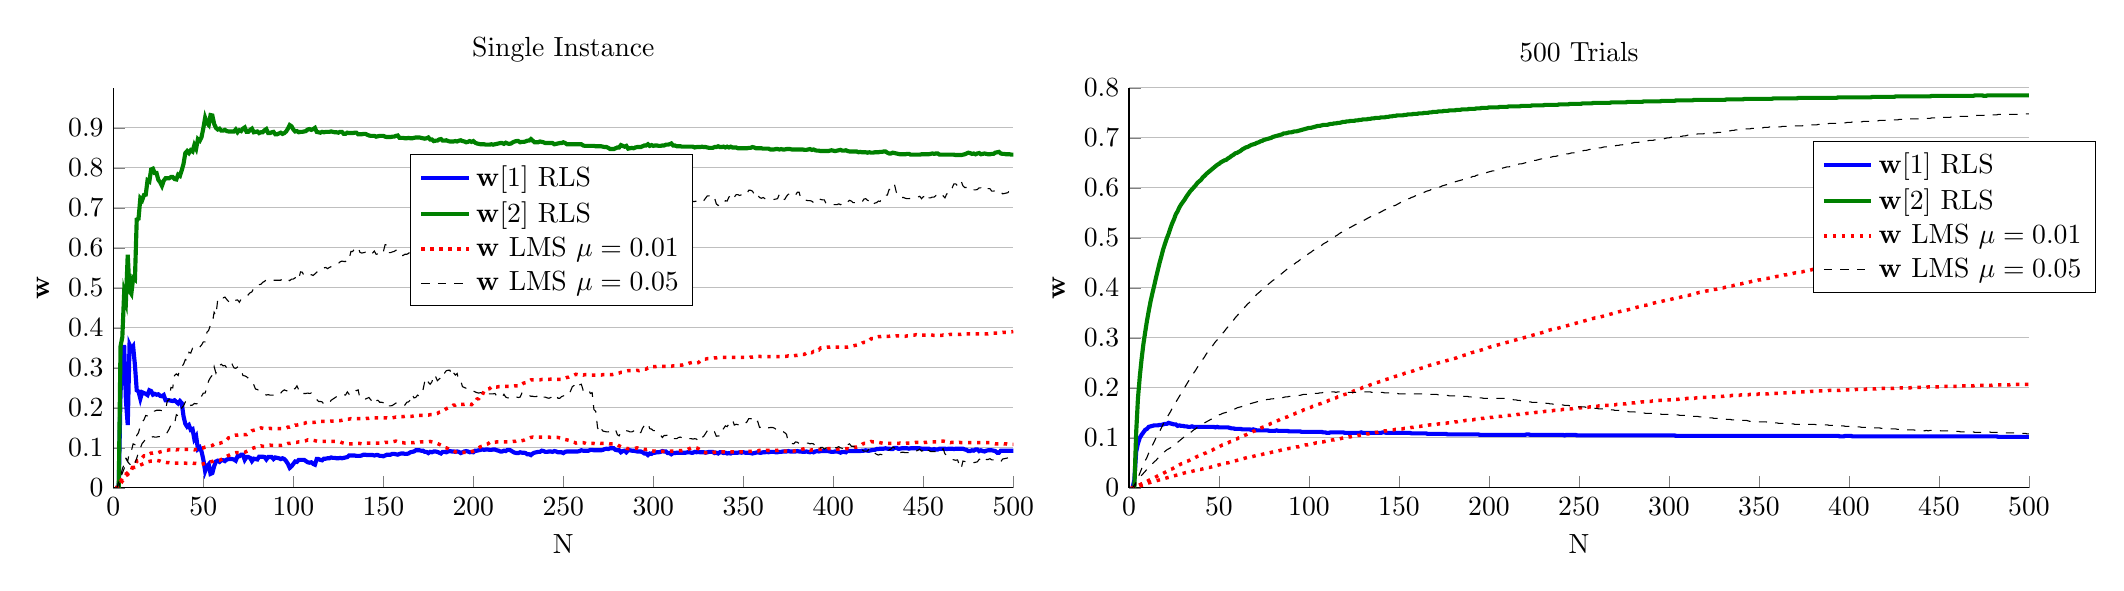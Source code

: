 % This file was created by matlab2tikz v0.4.7 running on MATLAB 8.1.
% Copyright (c) 2008--2014, Nico Schlömer <nico.schloemer@gmail.com>
% All rights reserved.
% Minimal pgfplots version: 1.3
% 
% The latest updates can be retrieved from
%   http://www.mathworks.com/matlabcentral/fileexchange/22022-matlab2tikz
% where you can also make suggestions and rate matlab2tikz.
% 
\begin{tikzpicture}

\begin{axis}[%
width=4.5in,
height=2in,
scale only axis,
xmin=0,
xmax=500,
xlabel={N},
ymin=0,
ymax=1,
ytick={  0, 0.1, 0.2, 0.3, 0.4, 0.5, 0.6, 0.7, 0.8, 0.9},
ylabel={$\mathbf{w}$},
ymajorgrids,
name=plot1,
title={Single Instance},
axis x line*=bottom,
axis y line*=left,
legend style={at={(0.33,0.454)},anchor=south west,draw=black,fill=white,legend cell align=left}
]
\addplot [color=blue,solid,line width=1.5pt]
  table[row sep=crcr]{1	0\\
2	0\\
3	0\\
4	0.238\\
5	0.321\\
6	0.357\\
7	0.218\\
8	0.157\\
9	0.358\\
10	0.348\\
11	0.354\\
12	0.307\\
13	0.244\\
14	0.241\\
15	0.223\\
16	0.239\\
17	0.237\\
18	0.235\\
19	0.232\\
20	0.244\\
21	0.242\\
22	0.233\\
23	0.235\\
24	0.233\\
25	0.234\\
26	0.23\\
27	0.229\\
28	0.232\\
29	0.219\\
30	0.219\\
31	0.219\\
32	0.218\\
33	0.217\\
34	0.219\\
35	0.215\\
36	0.211\\
37	0.217\\
38	0.212\\
39	0.179\\
40	0.16\\
41	0.153\\
42	0.157\\
43	0.145\\
44	0.147\\
45	0.122\\
46	0.129\\
47	0.097\\
48	0.101\\
49	0.091\\
50	0.071\\
51	0.042\\
52	0.054\\
53	0.059\\
54	0.035\\
55	0.037\\
56	0.054\\
57	0.066\\
58	0.068\\
59	0.065\\
60	0.069\\
61	0.069\\
62	0.067\\
63	0.071\\
64	0.072\\
65	0.072\\
66	0.072\\
67	0.071\\
68	0.068\\
69	0.079\\
70	0.079\\
71	0.083\\
72	0.083\\
73	0.07\\
74	0.077\\
75	0.077\\
76	0.075\\
77	0.067\\
78	0.073\\
79	0.072\\
80	0.071\\
81	0.078\\
82	0.078\\
83	0.078\\
84	0.077\\
85	0.071\\
86	0.077\\
87	0.077\\
88	0.077\\
89	0.072\\
90	0.076\\
91	0.075\\
92	0.074\\
93	0.072\\
94	0.074\\
95	0.072\\
96	0.067\\
97	0.06\\
98	0.05\\
99	0.054\\
100	0.06\\
101	0.066\\
102	0.065\\
103	0.07\\
104	0.07\\
105	0.07\\
106	0.07\\
107	0.067\\
108	0.064\\
109	0.063\\
110	0.064\\
111	0.06\\
112	0.058\\
113	0.072\\
114	0.072\\
115	0.07\\
116	0.069\\
117	0.073\\
118	0.073\\
119	0.074\\
120	0.074\\
121	0.076\\
122	0.075\\
123	0.075\\
124	0.074\\
125	0.074\\
126	0.075\\
127	0.074\\
128	0.075\\
129	0.076\\
130	0.077\\
131	0.081\\
132	0.081\\
133	0.081\\
134	0.081\\
135	0.08\\
136	0.08\\
137	0.08\\
138	0.081\\
139	0.083\\
140	0.083\\
141	0.082\\
142	0.082\\
143	0.082\\
144	0.082\\
145	0.081\\
146	0.082\\
147	0.082\\
148	0.08\\
149	0.08\\
150	0.079\\
151	0.081\\
152	0.083\\
153	0.083\\
154	0.083\\
155	0.085\\
156	0.085\\
157	0.084\\
158	0.083\\
159	0.085\\
160	0.086\\
161	0.086\\
162	0.085\\
163	0.085\\
164	0.086\\
165	0.089\\
166	0.09\\
167	0.091\\
168	0.094\\
169	0.094\\
170	0.094\\
171	0.093\\
172	0.093\\
173	0.09\\
174	0.09\\
175	0.087\\
176	0.09\\
177	0.089\\
178	0.091\\
179	0.091\\
180	0.09\\
181	0.088\\
182	0.086\\
183	0.09\\
184	0.09\\
185	0.089\\
186	0.091\\
187	0.092\\
188	0.091\\
189	0.091\\
190	0.09\\
191	0.091\\
192	0.09\\
193	0.087\\
194	0.089\\
195	0.091\\
196	0.092\\
197	0.091\\
198	0.089\\
199	0.09\\
200	0.089\\
201	0.093\\
202	0.093\\
203	0.094\\
204	0.095\\
205	0.096\\
206	0.095\\
207	0.096\\
208	0.096\\
209	0.095\\
210	0.095\\
211	0.096\\
212	0.096\\
213	0.094\\
214	0.093\\
215	0.091\\
216	0.091\\
217	0.093\\
218	0.092\\
219	0.095\\
220	0.095\\
221	0.093\\
222	0.09\\
223	0.088\\
224	0.087\\
225	0.087\\
226	0.089\\
227	0.088\\
228	0.088\\
229	0.087\\
230	0.084\\
231	0.084\\
232	0.082\\
233	0.086\\
234	0.088\\
235	0.089\\
236	0.09\\
237	0.09\\
238	0.093\\
239	0.092\\
240	0.09\\
241	0.09\\
242	0.091\\
243	0.091\\
244	0.09\\
245	0.092\\
246	0.091\\
247	0.089\\
248	0.089\\
249	0.089\\
250	0.087\\
251	0.09\\
252	0.091\\
253	0.091\\
254	0.091\\
255	0.091\\
256	0.091\\
257	0.091\\
258	0.091\\
259	0.092\\
260	0.094\\
261	0.093\\
262	0.093\\
263	0.093\\
264	0.093\\
265	0.095\\
266	0.095\\
267	0.094\\
268	0.094\\
269	0.094\\
270	0.094\\
271	0.094\\
272	0.095\\
273	0.097\\
274	0.098\\
275	0.097\\
276	0.099\\
277	0.099\\
278	0.099\\
279	0.095\\
280	0.094\\
281	0.094\\
282	0.089\\
283	0.092\\
284	0.093\\
285	0.089\\
286	0.094\\
287	0.094\\
288	0.093\\
289	0.093\\
290	0.092\\
291	0.091\\
292	0.091\\
293	0.091\\
294	0.089\\
295	0.086\\
296	0.086\\
297	0.082\\
298	0.086\\
299	0.085\\
300	0.088\\
301	0.088\\
302	0.089\\
303	0.089\\
304	0.09\\
305	0.092\\
306	0.091\\
307	0.091\\
308	0.087\\
309	0.087\\
310	0.084\\
311	0.087\\
312	0.087\\
313	0.088\\
314	0.088\\
315	0.088\\
316	0.088\\
317	0.088\\
318	0.088\\
319	0.089\\
320	0.089\\
321	0.088\\
322	0.088\\
323	0.09\\
324	0.089\\
325	0.09\\
326	0.089\\
327	0.089\\
328	0.089\\
329	0.088\\
330	0.089\\
331	0.09\\
332	0.09\\
333	0.09\\
334	0.087\\
335	0.088\\
336	0.086\\
337	0.089\\
338	0.089\\
339	0.087\\
340	0.088\\
341	0.086\\
342	0.087\\
343	0.086\\
344	0.088\\
345	0.088\\
346	0.088\\
347	0.088\\
348	0.089\\
349	0.088\\
350	0.089\\
351	0.088\\
352	0.088\\
353	0.088\\
354	0.087\\
355	0.086\\
356	0.087\\
357	0.088\\
358	0.089\\
359	0.088\\
360	0.088\\
361	0.089\\
362	0.089\\
363	0.09\\
364	0.089\\
365	0.09\\
366	0.09\\
367	0.09\\
368	0.089\\
369	0.089\\
370	0.09\\
371	0.09\\
372	0.091\\
373	0.091\\
374	0.091\\
375	0.092\\
376	0.091\\
377	0.091\\
378	0.091\\
379	0.091\\
380	0.092\\
381	0.091\\
382	0.091\\
383	0.09\\
384	0.09\\
385	0.091\\
386	0.09\\
387	0.089\\
388	0.091\\
389	0.089\\
390	0.091\\
391	0.092\\
392	0.091\\
393	0.092\\
394	0.092\\
395	0.092\\
396	0.092\\
397	0.092\\
398	0.091\\
399	0.09\\
400	0.09\\
401	0.091\\
402	0.091\\
403	0.09\\
404	0.088\\
405	0.09\\
406	0.09\\
407	0.089\\
408	0.093\\
409	0.092\\
410	0.092\\
411	0.092\\
412	0.092\\
413	0.092\\
414	0.092\\
415	0.092\\
416	0.093\\
417	0.093\\
418	0.094\\
419	0.093\\
420	0.093\\
421	0.094\\
422	0.095\\
423	0.095\\
424	0.097\\
425	0.097\\
426	0.098\\
427	0.098\\
428	0.098\\
429	0.099\\
430	0.098\\
431	0.098\\
432	0.097\\
433	0.097\\
434	0.1\\
435	0.1\\
436	0.098\\
437	0.098\\
438	0.099\\
439	0.099\\
440	0.099\\
441	0.099\\
442	0.098\\
443	0.099\\
444	0.099\\
445	0.099\\
446	0.099\\
447	0.099\\
448	0.099\\
449	0.098\\
450	0.098\\
451	0.098\\
452	0.098\\
453	0.098\\
454	0.096\\
455	0.096\\
456	0.097\\
457	0.096\\
458	0.096\\
459	0.098\\
460	0.098\\
461	0.098\\
462	0.098\\
463	0.097\\
464	0.098\\
465	0.098\\
466	0.098\\
467	0.097\\
468	0.098\\
469	0.098\\
470	0.098\\
471	0.098\\
472	0.098\\
473	0.096\\
474	0.095\\
475	0.092\\
476	0.092\\
477	0.094\\
478	0.093\\
479	0.096\\
480	0.096\\
481	0.092\\
482	0.094\\
483	0.092\\
484	0.091\\
485	0.093\\
486	0.094\\
487	0.094\\
488	0.094\\
489	0.093\\
490	0.092\\
491	0.088\\
492	0.088\\
493	0.093\\
494	0.093\\
495	0.093\\
496	0.093\\
497	0.093\\
498	0.093\\
499	0.093\\
500	0.093\\
};
\addlegendentry{$\mathbf{w}[1]$ RLS};

\addplot [color=black!50!green,solid,line width=1.5pt]
  table[row sep=crcr]{1	0\\
2	0\\
3	0\\
4	0.354\\
5	0.377\\
6	0.487\\
7	0.468\\
8	0.583\\
9	0.492\\
10	0.485\\
11	0.525\\
12	0.521\\
13	0.671\\
14	0.673\\
15	0.724\\
16	0.719\\
17	0.732\\
18	0.733\\
19	0.769\\
20	0.766\\
21	0.796\\
22	0.798\\
23	0.787\\
24	0.787\\
25	0.77\\
26	0.764\\
27	0.755\\
28	0.768\\
29	0.774\\
30	0.774\\
31	0.774\\
32	0.777\\
33	0.777\\
34	0.772\\
35	0.771\\
36	0.783\\
37	0.78\\
38	0.794\\
39	0.81\\
40	0.837\\
41	0.842\\
42	0.837\\
43	0.844\\
44	0.841\\
45	0.857\\
46	0.848\\
47	0.872\\
48	0.868\\
49	0.877\\
50	0.899\\
51	0.925\\
52	0.912\\
53	0.907\\
54	0.932\\
55	0.931\\
56	0.91\\
57	0.9\\
58	0.896\\
59	0.898\\
60	0.893\\
61	0.893\\
62	0.895\\
63	0.892\\
64	0.891\\
65	0.891\\
66	0.891\\
67	0.891\\
68	0.896\\
69	0.889\\
70	0.894\\
71	0.892\\
72	0.898\\
73	0.901\\
74	0.89\\
75	0.89\\
76	0.895\\
77	0.898\\
78	0.889\\
79	0.89\\
80	0.891\\
81	0.887\\
82	0.889\\
83	0.889\\
84	0.894\\
85	0.897\\
86	0.887\\
87	0.887\\
88	0.889\\
89	0.89\\
90	0.884\\
91	0.884\\
92	0.886\\
93	0.888\\
94	0.885\\
95	0.887\\
96	0.891\\
97	0.898\\
98	0.907\\
99	0.904\\
100	0.896\\
101	0.891\\
102	0.892\\
103	0.889\\
104	0.89\\
105	0.89\\
106	0.891\\
107	0.892\\
108	0.896\\
109	0.897\\
110	0.895\\
111	0.897\\
112	0.9\\
113	0.89\\
114	0.889\\
115	0.888\\
116	0.89\\
117	0.889\\
118	0.89\\
119	0.89\\
120	0.89\\
121	0.891\\
122	0.89\\
123	0.889\\
124	0.889\\
125	0.888\\
126	0.89\\
127	0.89\\
128	0.885\\
129	0.885\\
130	0.888\\
131	0.887\\
132	0.887\\
133	0.887\\
134	0.888\\
135	0.888\\
136	0.884\\
137	0.884\\
138	0.884\\
139	0.885\\
140	0.885\\
141	0.883\\
142	0.881\\
143	0.88\\
144	0.88\\
145	0.88\\
146	0.878\\
147	0.879\\
148	0.88\\
149	0.88\\
150	0.88\\
151	0.878\\
152	0.877\\
153	0.877\\
154	0.877\\
155	0.878\\
156	0.878\\
157	0.88\\
158	0.881\\
159	0.875\\
160	0.875\\
161	0.875\\
162	0.874\\
163	0.874\\
164	0.875\\
165	0.874\\
166	0.874\\
167	0.875\\
168	0.876\\
169	0.876\\
170	0.876\\
171	0.875\\
172	0.874\\
173	0.873\\
174	0.874\\
175	0.876\\
176	0.871\\
177	0.871\\
178	0.867\\
179	0.868\\
180	0.868\\
181	0.871\\
182	0.872\\
183	0.868\\
184	0.868\\
185	0.869\\
186	0.867\\
187	0.866\\
188	0.866\\
189	0.866\\
190	0.867\\
191	0.866\\
192	0.868\\
193	0.869\\
194	0.867\\
195	0.866\\
196	0.864\\
197	0.865\\
198	0.867\\
199	0.865\\
200	0.867\\
201	0.863\\
202	0.861\\
203	0.86\\
204	0.859\\
205	0.859\\
206	0.859\\
207	0.858\\
208	0.858\\
209	0.858\\
210	0.859\\
211	0.858\\
212	0.859\\
213	0.86\\
214	0.861\\
215	0.862\\
216	0.862\\
217	0.86\\
218	0.863\\
219	0.861\\
220	0.86\\
221	0.861\\
222	0.864\\
223	0.866\\
224	0.867\\
225	0.867\\
226	0.864\\
227	0.865\\
228	0.865\\
229	0.866\\
230	0.868\\
231	0.868\\
232	0.872\\
233	0.868\\
234	0.864\\
235	0.864\\
236	0.864\\
237	0.866\\
238	0.865\\
239	0.864\\
240	0.862\\
241	0.862\\
242	0.862\\
243	0.862\\
244	0.862\\
245	0.859\\
246	0.86\\
247	0.861\\
248	0.862\\
249	0.862\\
250	0.864\\
251	0.862\\
252	0.859\\
253	0.859\\
254	0.859\\
255	0.859\\
256	0.859\\
257	0.859\\
258	0.859\\
259	0.859\\
260	0.859\\
261	0.856\\
262	0.855\\
263	0.855\\
264	0.855\\
265	0.855\\
266	0.855\\
267	0.855\\
268	0.854\\
269	0.854\\
270	0.854\\
271	0.854\\
272	0.853\\
273	0.852\\
274	0.852\\
275	0.85\\
276	0.847\\
277	0.847\\
278	0.847\\
279	0.849\\
280	0.851\\
281	0.851\\
282	0.857\\
283	0.855\\
284	0.853\\
285	0.855\\
286	0.848\\
287	0.849\\
288	0.85\\
289	0.849\\
290	0.851\\
291	0.852\\
292	0.852\\
293	0.852\\
294	0.854\\
295	0.856\\
296	0.856\\
297	0.859\\
298	0.855\\
299	0.857\\
300	0.855\\
301	0.856\\
302	0.856\\
303	0.855\\
304	0.855\\
305	0.856\\
306	0.856\\
307	0.858\\
308	0.858\\
309	0.859\\
310	0.861\\
311	0.856\\
312	0.856\\
313	0.854\\
314	0.854\\
315	0.854\\
316	0.853\\
317	0.853\\
318	0.853\\
319	0.853\\
320	0.853\\
321	0.853\\
322	0.853\\
323	0.851\\
324	0.852\\
325	0.852\\
326	0.852\\
327	0.853\\
328	0.852\\
329	0.852\\
330	0.851\\
331	0.85\\
332	0.85\\
333	0.85\\
334	0.852\\
335	0.852\\
336	0.854\\
337	0.852\\
338	0.852\\
339	0.853\\
340	0.851\\
341	0.853\\
342	0.851\\
343	0.853\\
344	0.851\\
345	0.851\\
346	0.851\\
347	0.849\\
348	0.849\\
349	0.849\\
350	0.849\\
351	0.849\\
352	0.849\\
353	0.85\\
354	0.85\\
355	0.852\\
356	0.851\\
357	0.849\\
358	0.849\\
359	0.849\\
360	0.849\\
361	0.848\\
362	0.848\\
363	0.848\\
364	0.848\\
365	0.846\\
366	0.846\\
367	0.846\\
368	0.847\\
369	0.847\\
370	0.846\\
371	0.847\\
372	0.846\\
373	0.846\\
374	0.847\\
375	0.847\\
376	0.847\\
377	0.846\\
378	0.846\\
379	0.846\\
380	0.846\\
381	0.846\\
382	0.846\\
383	0.846\\
384	0.845\\
385	0.845\\
386	0.846\\
387	0.847\\
388	0.845\\
389	0.846\\
390	0.844\\
391	0.843\\
392	0.843\\
393	0.842\\
394	0.842\\
395	0.842\\
396	0.842\\
397	0.842\\
398	0.843\\
399	0.844\\
400	0.843\\
401	0.842\\
402	0.843\\
403	0.844\\
404	0.845\\
405	0.843\\
406	0.843\\
407	0.844\\
408	0.842\\
409	0.841\\
410	0.841\\
411	0.841\\
412	0.841\\
413	0.841\\
414	0.839\\
415	0.84\\
416	0.839\\
417	0.839\\
418	0.839\\
419	0.838\\
420	0.839\\
421	0.838\\
422	0.838\\
423	0.839\\
424	0.839\\
425	0.839\\
426	0.84\\
427	0.84\\
428	0.841\\
429	0.841\\
430	0.838\\
431	0.836\\
432	0.836\\
433	0.838\\
434	0.837\\
435	0.836\\
436	0.835\\
437	0.834\\
438	0.834\\
439	0.834\\
440	0.834\\
441	0.835\\
442	0.835\\
443	0.833\\
444	0.833\\
445	0.833\\
446	0.833\\
447	0.833\\
448	0.833\\
449	0.834\\
450	0.834\\
451	0.834\\
452	0.834\\
453	0.834\\
454	0.835\\
455	0.836\\
456	0.835\\
457	0.836\\
458	0.836\\
459	0.833\\
460	0.833\\
461	0.833\\
462	0.833\\
463	0.833\\
464	0.833\\
465	0.833\\
466	0.833\\
467	0.833\\
468	0.832\\
469	0.832\\
470	0.832\\
471	0.832\\
472	0.833\\
473	0.834\\
474	0.836\\
475	0.838\\
476	0.837\\
477	0.835\\
478	0.836\\
479	0.834\\
480	0.836\\
481	0.837\\
482	0.834\\
483	0.835\\
484	0.836\\
485	0.835\\
486	0.834\\
487	0.834\\
488	0.835\\
489	0.835\\
490	0.838\\
491	0.839\\
492	0.84\\
493	0.836\\
494	0.835\\
495	0.835\\
496	0.834\\
497	0.834\\
498	0.834\\
499	0.833\\
500	0.833\\
};
\addlegendentry{$\mathbf{w}[2]$ RLS};

\addplot [color=red,dotted,line width=1.25pt]
  table[row sep=crcr]{1	0\\
2	0\\
3	0.007\\
4	0.015\\
5	0.026\\
6	0.031\\
7	0.035\\
8	0.038\\
9	0.043\\
10	0.046\\
11	0.051\\
12	0.051\\
13	0.052\\
14	0.055\\
15	0.057\\
16	0.059\\
17	0.061\\
18	0.063\\
19	0.065\\
20	0.066\\
21	0.067\\
22	0.067\\
23	0.068\\
24	0.069\\
25	0.068\\
26	0.067\\
27	0.065\\
28	0.064\\
29	0.064\\
30	0.063\\
31	0.063\\
32	0.062\\
33	0.062\\
34	0.062\\
35	0.062\\
36	0.062\\
37	0.062\\
38	0.062\\
39	0.062\\
40	0.062\\
41	0.061\\
42	0.061\\
43	0.061\\
44	0.062\\
45	0.061\\
46	0.061\\
47	0.06\\
48	0.059\\
49	0.059\\
50	0.06\\
51	0.061\\
52	0.062\\
53	0.064\\
54	0.065\\
55	0.066\\
56	0.068\\
57	0.068\\
58	0.069\\
59	0.069\\
60	0.071\\
61	0.073\\
62	0.077\\
63	0.079\\
64	0.081\\
65	0.083\\
66	0.085\\
67	0.087\\
68	0.088\\
69	0.088\\
70	0.088\\
71	0.088\\
72	0.088\\
73	0.089\\
74	0.091\\
75	0.093\\
76	0.096\\
77	0.098\\
78	0.1\\
79	0.101\\
80	0.102\\
81	0.103\\
82	0.105\\
83	0.104\\
84	0.104\\
85	0.105\\
86	0.106\\
87	0.107\\
88	0.106\\
89	0.106\\
90	0.106\\
91	0.106\\
92	0.106\\
93	0.106\\
94	0.107\\
95	0.109\\
96	0.109\\
97	0.111\\
98	0.111\\
99	0.112\\
100	0.113\\
101	0.114\\
102	0.114\\
103	0.115\\
104	0.115\\
105	0.116\\
106	0.117\\
107	0.118\\
108	0.12\\
109	0.119\\
110	0.119\\
111	0.119\\
112	0.118\\
113	0.117\\
114	0.116\\
115	0.116\\
116	0.116\\
117	0.116\\
118	0.116\\
119	0.116\\
120	0.116\\
121	0.116\\
122	0.116\\
123	0.116\\
124	0.116\\
125	0.116\\
126	0.115\\
127	0.113\\
128	0.112\\
129	0.111\\
130	0.111\\
131	0.11\\
132	0.11\\
133	0.11\\
134	0.111\\
135	0.111\\
136	0.111\\
137	0.111\\
138	0.11\\
139	0.111\\
140	0.112\\
141	0.112\\
142	0.112\\
143	0.112\\
144	0.112\\
145	0.112\\
146	0.112\\
147	0.112\\
148	0.112\\
149	0.112\\
150	0.112\\
151	0.114\\
152	0.114\\
153	0.114\\
154	0.113\\
155	0.115\\
156	0.116\\
157	0.117\\
158	0.115\\
159	0.114\\
160	0.113\\
161	0.113\\
162	0.112\\
163	0.112\\
164	0.112\\
165	0.113\\
166	0.113\\
167	0.113\\
168	0.114\\
169	0.114\\
170	0.114\\
171	0.115\\
172	0.115\\
173	0.115\\
174	0.115\\
175	0.115\\
176	0.116\\
177	0.115\\
178	0.114\\
179	0.112\\
180	0.111\\
181	0.109\\
182	0.107\\
183	0.105\\
184	0.101\\
185	0.1\\
186	0.098\\
187	0.095\\
188	0.094\\
189	0.093\\
190	0.09\\
191	0.088\\
192	0.089\\
193	0.089\\
194	0.089\\
195	0.089\\
196	0.089\\
197	0.09\\
198	0.088\\
199	0.09\\
200	0.092\\
201	0.094\\
202	0.098\\
203	0.1\\
204	0.103\\
205	0.104\\
206	0.106\\
207	0.109\\
208	0.11\\
209	0.113\\
210	0.116\\
211	0.114\\
212	0.114\\
213	0.115\\
214	0.115\\
215	0.115\\
216	0.115\\
217	0.115\\
218	0.115\\
219	0.115\\
220	0.115\\
221	0.115\\
222	0.116\\
223	0.116\\
224	0.118\\
225	0.117\\
226	0.117\\
227	0.118\\
228	0.119\\
229	0.121\\
230	0.123\\
231	0.124\\
232	0.126\\
233	0.127\\
234	0.126\\
235	0.127\\
236	0.127\\
237	0.127\\
238	0.127\\
239	0.127\\
240	0.127\\
241	0.127\\
242	0.127\\
243	0.126\\
244	0.126\\
245	0.126\\
246	0.126\\
247	0.126\\
248	0.125\\
249	0.124\\
250	0.124\\
251	0.121\\
252	0.12\\
253	0.119\\
254	0.117\\
255	0.115\\
256	0.114\\
257	0.112\\
258	0.113\\
259	0.113\\
260	0.113\\
261	0.113\\
262	0.112\\
263	0.11\\
264	0.111\\
265	0.111\\
266	0.111\\
267	0.111\\
268	0.11\\
269	0.111\\
270	0.112\\
271	0.111\\
272	0.111\\
273	0.111\\
274	0.111\\
275	0.111\\
276	0.11\\
277	0.11\\
278	0.11\\
279	0.109\\
280	0.108\\
281	0.105\\
282	0.103\\
283	0.103\\
284	0.102\\
285	0.099\\
286	0.098\\
287	0.098\\
288	0.098\\
289	0.098\\
290	0.099\\
291	0.1\\
292	0.098\\
293	0.097\\
294	0.097\\
295	0.096\\
296	0.096\\
297	0.097\\
298	0.094\\
299	0.093\\
300	0.092\\
301	0.092\\
302	0.091\\
303	0.091\\
304	0.091\\
305	0.091\\
306	0.091\\
307	0.091\\
308	0.091\\
309	0.091\\
310	0.092\\
311	0.092\\
312	0.092\\
313	0.093\\
314	0.093\\
315	0.093\\
316	0.093\\
317	0.094\\
318	0.096\\
319	0.096\\
320	0.098\\
321	0.1\\
322	0.101\\
323	0.101\\
324	0.1\\
325	0.098\\
326	0.094\\
327	0.09\\
328	0.089\\
329	0.088\\
330	0.088\\
331	0.088\\
332	0.087\\
333	0.089\\
334	0.089\\
335	0.09\\
336	0.091\\
337	0.09\\
338	0.09\\
339	0.09\\
340	0.09\\
341	0.09\\
342	0.09\\
343	0.09\\
344	0.09\\
345	0.09\\
346	0.09\\
347	0.09\\
348	0.09\\
349	0.09\\
350	0.09\\
351	0.09\\
352	0.091\\
353	0.091\\
354	0.091\\
355	0.092\\
356	0.092\\
357	0.092\\
358	0.092\\
359	0.094\\
360	0.094\\
361	0.094\\
362	0.093\\
363	0.094\\
364	0.094\\
365	0.094\\
366	0.093\\
367	0.094\\
368	0.094\\
369	0.094\\
370	0.095\\
371	0.092\\
372	0.092\\
373	0.092\\
374	0.092\\
375	0.091\\
376	0.092\\
377	0.092\\
378	0.092\\
379	0.093\\
380	0.094\\
381	0.094\\
382	0.096\\
383	0.097\\
384	0.098\\
385	0.099\\
386	0.095\\
387	0.094\\
388	0.095\\
389	0.095\\
390	0.096\\
391	0.096\\
392	0.096\\
393	0.096\\
394	0.097\\
395	0.097\\
396	0.097\\
397	0.098\\
398	0.098\\
399	0.098\\
400	0.097\\
401	0.097\\
402	0.097\\
403	0.097\\
404	0.097\\
405	0.097\\
406	0.097\\
407	0.098\\
408	0.098\\
409	0.097\\
410	0.099\\
411	0.1\\
412	0.102\\
413	0.102\\
414	0.103\\
415	0.105\\
416	0.109\\
417	0.111\\
418	0.111\\
419	0.113\\
420	0.114\\
421	0.116\\
422	0.115\\
423	0.115\\
424	0.114\\
425	0.114\\
426	0.113\\
427	0.112\\
428	0.111\\
429	0.112\\
430	0.111\\
431	0.111\\
432	0.111\\
433	0.111\\
434	0.111\\
435	0.111\\
436	0.111\\
437	0.112\\
438	0.111\\
439	0.111\\
440	0.111\\
441	0.112\\
442	0.112\\
443	0.112\\
444	0.113\\
445	0.113\\
446	0.114\\
447	0.114\\
448	0.114\\
449	0.114\\
450	0.113\\
451	0.114\\
452	0.114\\
453	0.115\\
454	0.116\\
455	0.115\\
456	0.115\\
457	0.115\\
458	0.115\\
459	0.116\\
460	0.117\\
461	0.117\\
462	0.116\\
463	0.116\\
464	0.115\\
465	0.113\\
466	0.114\\
467	0.114\\
468	0.113\\
469	0.113\\
470	0.114\\
471	0.113\\
472	0.113\\
473	0.113\\
474	0.113\\
475	0.113\\
476	0.113\\
477	0.113\\
478	0.113\\
479	0.113\\
480	0.113\\
481	0.113\\
482	0.113\\
483	0.113\\
484	0.113\\
485	0.113\\
486	0.113\\
487	0.113\\
488	0.112\\
489	0.111\\
490	0.11\\
491	0.11\\
492	0.11\\
493	0.11\\
494	0.111\\
495	0.11\\
496	0.11\\
497	0.109\\
498	0.109\\
499	0.109\\
500	0.109\\
};
\addlegendentry{$\mathbf{w}$ LMS $\mu=0.01$};
\addplot [color=black,dashed]
  table[row sep=crcr]{1	0\\
2	0\\
3	0\\
4	0.025\\
5	0.037\\
6	0.048\\
7	0.073\\
8	0.067\\
9	0.091\\
10	0.092\\
11	0.11\\
12	0.108\\
13	0.131\\
14	0.138\\
15	0.155\\
16	0.165\\
17	0.17\\
18	0.181\\
19	0.18\\
20	0.187\\
21	0.188\\
22	0.192\\
23	0.192\\
24	0.194\\
25	0.194\\
26	0.194\\
27	0.193\\
28	0.193\\
29	0.194\\
30	0.218\\
31	0.22\\
32	0.251\\
33	0.25\\
34	0.281\\
35	0.285\\
36	0.281\\
37	0.298\\
38	0.303\\
39	0.309\\
40	0.321\\
41	0.318\\
42	0.339\\
43	0.337\\
44	0.349\\
45	0.349\\
46	0.346\\
47	0.348\\
48	0.352\\
49	0.357\\
50	0.365\\
51	0.365\\
52	0.389\\
53	0.394\\
54	0.408\\
55	0.412\\
56	0.439\\
57	0.431\\
58	0.471\\
59	0.472\\
60	0.478\\
61	0.475\\
62	0.477\\
63	0.471\\
64	0.466\\
65	0.468\\
66	0.474\\
67	0.47\\
68	0.469\\
69	0.47\\
70	0.464\\
71	0.472\\
72	0.473\\
73	0.476\\
74	0.478\\
75	0.483\\
76	0.488\\
77	0.49\\
78	0.5\\
79	0.504\\
80	0.504\\
81	0.508\\
82	0.509\\
83	0.514\\
84	0.516\\
85	0.521\\
86	0.52\\
87	0.519\\
88	0.519\\
89	0.519\\
90	0.519\\
91	0.519\\
92	0.519\\
93	0.519\\
94	0.524\\
95	0.525\\
96	0.522\\
97	0.521\\
98	0.518\\
99	0.522\\
100	0.522\\
101	0.525\\
102	0.53\\
103	0.523\\
104	0.54\\
105	0.539\\
106	0.53\\
107	0.53\\
108	0.532\\
109	0.532\\
110	0.533\\
111	0.531\\
112	0.535\\
113	0.539\\
114	0.545\\
115	0.545\\
116	0.549\\
117	0.55\\
118	0.551\\
119	0.548\\
120	0.551\\
121	0.553\\
122	0.556\\
123	0.559\\
124	0.561\\
125	0.561\\
126	0.565\\
127	0.567\\
128	0.566\\
129	0.566\\
130	0.574\\
131	0.572\\
132	0.591\\
133	0.591\\
134	0.598\\
135	0.597\\
136	0.601\\
137	0.589\\
138	0.587\\
139	0.588\\
140	0.589\\
141	0.586\\
142	0.587\\
143	0.583\\
144	0.587\\
145	0.592\\
146	0.584\\
147	0.585\\
148	0.582\\
149	0.59\\
150	0.59\\
151	0.608\\
152	0.607\\
153	0.588\\
154	0.588\\
155	0.59\\
156	0.591\\
157	0.594\\
158	0.594\\
159	0.589\\
160	0.581\\
161	0.581\\
162	0.584\\
163	0.584\\
164	0.586\\
165	0.591\\
166	0.6\\
167	0.594\\
168	0.595\\
169	0.598\\
170	0.595\\
171	0.602\\
172	0.608\\
173	0.627\\
174	0.633\\
175	0.619\\
176	0.613\\
177	0.62\\
178	0.634\\
179	0.63\\
180	0.615\\
181	0.62\\
182	0.623\\
183	0.638\\
184	0.637\\
185	0.646\\
186	0.647\\
187	0.647\\
188	0.635\\
189	0.653\\
190	0.65\\
191	0.658\\
192	0.649\\
193	0.645\\
194	0.64\\
195	0.649\\
196	0.65\\
197	0.655\\
198	0.655\\
199	0.648\\
200	0.644\\
201	0.646\\
202	0.648\\
203	0.649\\
204	0.647\\
205	0.647\\
206	0.648\\
207	0.648\\
208	0.637\\
209	0.637\\
210	0.637\\
211	0.636\\
212	0.637\\
213	0.637\\
214	0.647\\
215	0.647\\
216	0.643\\
217	0.645\\
218	0.64\\
219	0.63\\
220	0.631\\
221	0.63\\
222	0.63\\
223	0.624\\
224	0.626\\
225	0.626\\
226	0.635\\
227	0.636\\
228	0.632\\
229	0.628\\
230	0.626\\
231	0.627\\
232	0.626\\
233	0.624\\
234	0.623\\
235	0.624\\
236	0.625\\
237	0.625\\
238	0.627\\
239	0.623\\
240	0.623\\
241	0.624\\
242	0.625\\
243	0.623\\
244	0.624\\
245	0.625\\
246	0.629\\
247	0.626\\
248	0.627\\
249	0.627\\
250	0.63\\
251	0.63\\
252	0.627\\
253	0.634\\
254	0.637\\
255	0.652\\
256	0.653\\
257	0.663\\
258	0.664\\
259	0.655\\
260	0.656\\
261	0.64\\
262	0.647\\
263	0.647\\
264	0.655\\
265	0.651\\
266	0.675\\
267	0.673\\
268	0.687\\
269	0.705\\
270	0.717\\
271	0.706\\
272	0.718\\
273	0.719\\
274	0.72\\
275	0.72\\
276	0.713\\
277	0.713\\
278	0.713\\
279	0.716\\
280	0.714\\
281	0.725\\
282	0.723\\
283	0.724\\
284	0.726\\
285	0.724\\
286	0.723\\
287	0.721\\
288	0.72\\
289	0.724\\
290	0.725\\
291	0.726\\
292	0.72\\
293	0.723\\
294	0.722\\
295	0.729\\
296	0.731\\
297	0.737\\
298	0.727\\
299	0.722\\
300	0.72\\
301	0.719\\
302	0.72\\
303	0.722\\
304	0.723\\
305	0.727\\
306	0.723\\
307	0.719\\
308	0.719\\
309	0.718\\
310	0.72\\
311	0.72\\
312	0.72\\
313	0.72\\
314	0.718\\
315	0.723\\
316	0.723\\
317	0.722\\
318	0.722\\
319	0.716\\
320	0.716\\
321	0.716\\
322	0.716\\
323	0.716\\
324	0.717\\
325	0.718\\
326	0.719\\
327	0.715\\
328	0.718\\
329	0.724\\
330	0.73\\
331	0.73\\
332	0.722\\
333	0.724\\
334	0.725\\
335	0.71\\
336	0.706\\
337	0.709\\
338	0.707\\
339	0.709\\
340	0.718\\
341	0.717\\
342	0.727\\
343	0.731\\
344	0.736\\
345	0.727\\
346	0.733\\
347	0.733\\
348	0.731\\
349	0.733\\
350	0.73\\
351	0.733\\
352	0.736\\
353	0.744\\
354	0.744\\
355	0.742\\
356	0.735\\
357	0.727\\
358	0.732\\
359	0.726\\
360	0.724\\
361	0.726\\
362	0.723\\
363	0.722\\
364	0.722\\
365	0.722\\
366	0.722\\
367	0.721\\
368	0.722\\
369	0.723\\
370	0.734\\
371	0.734\\
372	0.722\\
373	0.721\\
374	0.729\\
375	0.734\\
376	0.735\\
377	0.736\\
378	0.738\\
379	0.732\\
380	0.739\\
381	0.739\\
382	0.722\\
383	0.721\\
384	0.721\\
385	0.719\\
386	0.718\\
387	0.718\\
388	0.717\\
389	0.713\\
390	0.714\\
391	0.716\\
392	0.723\\
393	0.721\\
394	0.72\\
395	0.72\\
396	0.71\\
397	0.709\\
398	0.708\\
399	0.708\\
400	0.708\\
401	0.708\\
402	0.708\\
403	0.71\\
404	0.708\\
405	0.71\\
406	0.71\\
407	0.717\\
408	0.715\\
409	0.719\\
410	0.717\\
411	0.713\\
412	0.713\\
413	0.711\\
414	0.711\\
415	0.714\\
416	0.715\\
417	0.722\\
418	0.723\\
419	0.719\\
420	0.717\\
421	0.716\\
422	0.707\\
423	0.712\\
424	0.713\\
425	0.717\\
426	0.716\\
427	0.725\\
428	0.725\\
429	0.732\\
430	0.732\\
431	0.746\\
432	0.746\\
433	0.759\\
434	0.758\\
435	0.739\\
436	0.734\\
437	0.725\\
438	0.726\\
439	0.726\\
440	0.724\\
441	0.723\\
442	0.723\\
443	0.724\\
444	0.724\\
445	0.724\\
446	0.725\\
447	0.727\\
448	0.729\\
449	0.723\\
450	0.728\\
451	0.729\\
452	0.719\\
453	0.725\\
454	0.725\\
455	0.727\\
456	0.727\\
457	0.731\\
458	0.731\\
459	0.726\\
460	0.725\\
461	0.73\\
462	0.725\\
463	0.735\\
464	0.736\\
465	0.749\\
466	0.75\\
467	0.76\\
468	0.76\\
469	0.755\\
470	0.756\\
471	0.767\\
472	0.755\\
473	0.751\\
474	0.751\\
475	0.751\\
476	0.75\\
477	0.744\\
478	0.745\\
479	0.745\\
480	0.746\\
481	0.75\\
482	0.75\\
483	0.746\\
484	0.751\\
485	0.748\\
486	0.748\\
487	0.748\\
488	0.742\\
489	0.742\\
490	0.743\\
491	0.741\\
492	0.742\\
493	0.742\\
494	0.735\\
495	0.736\\
496	0.737\\
497	0.738\\
498	0.745\\
499	0.744\\
500	0.737\\
};
\addplot [color=red,dotted,line width=1.25pt]
  table[row sep=crcr]{1	0\\
2	0\\
3	0\\
4	0.01\\
5	0.017\\
6	0.022\\
7	0.031\\
8	0.033\\
9	0.043\\
10	0.044\\
11	0.056\\
12	0.056\\
13	0.067\\
14	0.068\\
15	0.074\\
16	0.075\\
17	0.08\\
18	0.08\\
19	0.085\\
20	0.085\\
21	0.087\\
22	0.087\\
23	0.088\\
24	0.089\\
25	0.088\\
26	0.09\\
27	0.091\\
28	0.092\\
29	0.094\\
30	0.094\\
31	0.095\\
32	0.095\\
33	0.095\\
34	0.096\\
35	0.095\\
36	0.096\\
37	0.095\\
38	0.095\\
39	0.096\\
40	0.096\\
41	0.096\\
42	0.096\\
43	0.096\\
44	0.096\\
45	0.095\\
46	0.096\\
47	0.097\\
48	0.097\\
49	0.1\\
50	0.1\\
51	0.102\\
52	0.103\\
53	0.104\\
54	0.105\\
55	0.106\\
56	0.109\\
57	0.109\\
58	0.111\\
59	0.111\\
60	0.113\\
61	0.114\\
62	0.118\\
63	0.12\\
64	0.125\\
65	0.126\\
66	0.129\\
67	0.131\\
68	0.132\\
69	0.132\\
70	0.133\\
71	0.133\\
72	0.133\\
73	0.133\\
74	0.133\\
75	0.137\\
76	0.139\\
77	0.143\\
78	0.144\\
79	0.145\\
80	0.147\\
81	0.148\\
82	0.15\\
83	0.149\\
84	0.148\\
85	0.148\\
86	0.148\\
87	0.149\\
88	0.148\\
89	0.148\\
90	0.148\\
91	0.148\\
92	0.148\\
93	0.148\\
94	0.148\\
95	0.149\\
96	0.15\\
97	0.152\\
98	0.152\\
99	0.154\\
100	0.154\\
101	0.157\\
102	0.157\\
103	0.158\\
104	0.159\\
105	0.161\\
106	0.161\\
107	0.163\\
108	0.164\\
109	0.163\\
110	0.164\\
111	0.164\\
112	0.164\\
113	0.165\\
114	0.166\\
115	0.166\\
116	0.166\\
117	0.166\\
118	0.166\\
119	0.166\\
120	0.166\\
121	0.167\\
122	0.167\\
123	0.167\\
124	0.167\\
125	0.168\\
126	0.168\\
127	0.169\\
128	0.17\\
129	0.171\\
130	0.172\\
131	0.172\\
132	0.173\\
133	0.172\\
134	0.173\\
135	0.173\\
136	0.173\\
137	0.173\\
138	0.173\\
139	0.173\\
140	0.173\\
141	0.174\\
142	0.174\\
143	0.175\\
144	0.175\\
145	0.175\\
146	0.175\\
147	0.175\\
148	0.175\\
149	0.175\\
150	0.175\\
151	0.175\\
152	0.175\\
153	0.174\\
154	0.175\\
155	0.175\\
156	0.176\\
157	0.177\\
158	0.176\\
159	0.177\\
160	0.178\\
161	0.178\\
162	0.179\\
163	0.179\\
164	0.179\\
165	0.179\\
166	0.179\\
167	0.18\\
168	0.18\\
169	0.181\\
170	0.181\\
171	0.181\\
172	0.181\\
173	0.181\\
174	0.182\\
175	0.182\\
176	0.183\\
177	0.183\\
178	0.185\\
179	0.185\\
180	0.186\\
181	0.189\\
182	0.19\\
183	0.194\\
184	0.195\\
185	0.198\\
186	0.2\\
187	0.202\\
188	0.203\\
189	0.207\\
190	0.207\\
191	0.21\\
192	0.21\\
193	0.209\\
194	0.209\\
195	0.209\\
196	0.21\\
197	0.21\\
198	0.209\\
199	0.208\\
200	0.212\\
201	0.213\\
202	0.222\\
203	0.223\\
204	0.232\\
205	0.232\\
206	0.243\\
207	0.243\\
208	0.247\\
209	0.248\\
210	0.252\\
211	0.25\\
212	0.252\\
213	0.252\\
214	0.253\\
215	0.253\\
216	0.254\\
217	0.254\\
218	0.254\\
219	0.254\\
220	0.254\\
221	0.254\\
222	0.254\\
223	0.255\\
224	0.255\\
225	0.255\\
226	0.259\\
227	0.259\\
228	0.262\\
229	0.263\\
230	0.266\\
231	0.267\\
232	0.27\\
233	0.27\\
234	0.27\\
235	0.27\\
236	0.27\\
237	0.27\\
238	0.271\\
239	0.271\\
240	0.271\\
241	0.271\\
242	0.271\\
243	0.272\\
244	0.272\\
245	0.271\\
246	0.271\\
247	0.271\\
248	0.271\\
249	0.271\\
250	0.273\\
251	0.274\\
252	0.276\\
253	0.277\\
254	0.279\\
255	0.28\\
256	0.282\\
257	0.284\\
258	0.283\\
259	0.283\\
260	0.283\\
261	0.282\\
262	0.283\\
263	0.283\\
264	0.282\\
265	0.282\\
266	0.282\\
267	0.282\\
268	0.282\\
269	0.282\\
270	0.282\\
271	0.282\\
272	0.283\\
273	0.283\\
274	0.283\\
275	0.283\\
276	0.283\\
277	0.283\\
278	0.284\\
279	0.284\\
280	0.286\\
281	0.287\\
282	0.289\\
283	0.289\\
284	0.291\\
285	0.292\\
286	0.293\\
287	0.293\\
288	0.293\\
289	0.293\\
290	0.293\\
291	0.294\\
292	0.293\\
293	0.294\\
294	0.295\\
295	0.297\\
296	0.297\\
297	0.3\\
298	0.3\\
299	0.303\\
300	0.303\\
301	0.303\\
302	0.304\\
303	0.304\\
304	0.304\\
305	0.304\\
306	0.304\\
307	0.304\\
308	0.304\\
309	0.304\\
310	0.304\\
311	0.305\\
312	0.305\\
313	0.307\\
314	0.307\\
315	0.307\\
316	0.307\\
317	0.309\\
318	0.309\\
319	0.31\\
320	0.312\\
321	0.313\\
322	0.314\\
323	0.314\\
324	0.312\\
325	0.313\\
326	0.317\\
327	0.319\\
328	0.322\\
329	0.322\\
330	0.323\\
331	0.323\\
332	0.324\\
333	0.324\\
334	0.325\\
335	0.325\\
336	0.326\\
337	0.326\\
338	0.326\\
339	0.326\\
340	0.326\\
341	0.326\\
342	0.326\\
343	0.326\\
344	0.326\\
345	0.326\\
346	0.326\\
347	0.326\\
348	0.326\\
349	0.326\\
350	0.326\\
351	0.326\\
352	0.325\\
353	0.325\\
354	0.327\\
355	0.327\\
356	0.328\\
357	0.327\\
358	0.329\\
359	0.329\\
360	0.328\\
361	0.328\\
362	0.328\\
363	0.328\\
364	0.328\\
365	0.328\\
366	0.328\\
367	0.328\\
368	0.328\\
369	0.328\\
370	0.328\\
371	0.328\\
372	0.329\\
373	0.329\\
374	0.329\\
375	0.33\\
376	0.329\\
377	0.329\\
378	0.33\\
379	0.331\\
380	0.331\\
381	0.332\\
382	0.333\\
383	0.334\\
384	0.334\\
385	0.337\\
386	0.336\\
387	0.339\\
388	0.338\\
389	0.341\\
390	0.341\\
391	0.346\\
392	0.345\\
393	0.35\\
394	0.35\\
395	0.35\\
396	0.351\\
397	0.352\\
398	0.352\\
399	0.353\\
400	0.353\\
401	0.352\\
402	0.352\\
403	0.352\\
404	0.352\\
405	0.352\\
406	0.352\\
407	0.352\\
408	0.352\\
409	0.353\\
410	0.353\\
411	0.355\\
412	0.356\\
413	0.357\\
414	0.358\\
415	0.359\\
416	0.362\\
417	0.364\\
418	0.364\\
419	0.367\\
420	0.368\\
421	0.373\\
422	0.373\\
423	0.377\\
424	0.377\\
425	0.378\\
426	0.378\\
427	0.379\\
428	0.379\\
429	0.379\\
430	0.379\\
431	0.379\\
432	0.38\\
433	0.379\\
434	0.379\\
435	0.38\\
436	0.38\\
437	0.38\\
438	0.379\\
439	0.379\\
440	0.379\\
441	0.38\\
442	0.38\\
443	0.382\\
444	0.382\\
445	0.382\\
446	0.383\\
447	0.382\\
448	0.382\\
449	0.382\\
450	0.382\\
451	0.382\\
452	0.382\\
453	0.382\\
454	0.383\\
455	0.382\\
456	0.381\\
457	0.381\\
458	0.381\\
459	0.381\\
460	0.381\\
461	0.382\\
462	0.381\\
463	0.382\\
464	0.382\\
465	0.384\\
466	0.384\\
467	0.384\\
468	0.384\\
469	0.384\\
470	0.384\\
471	0.384\\
472	0.385\\
473	0.385\\
474	0.385\\
475	0.385\\
476	0.385\\
477	0.385\\
478	0.385\\
479	0.385\\
480	0.385\\
481	0.385\\
482	0.385\\
483	0.385\\
484	0.385\\
485	0.385\\
486	0.385\\
487	0.386\\
488	0.386\\
489	0.387\\
490	0.387\\
491	0.387\\
492	0.388\\
493	0.388\\
494	0.389\\
495	0.389\\
496	0.389\\
497	0.39\\
498	0.39\\
499	0.39\\
500	0.391\\
};

\addplot [color=black,dashed]
  table[row sep=crcr]{1	0\\
2	0\\
3	0.016\\
4	0.028\\
5	0.047\\
6	0.059\\
7	0.075\\
8	0.065\\
9	0.06\\
10	0.056\\
11	0.052\\
12	0.062\\
13	0.074\\
14	0.09\\
15	0.099\\
16	0.111\\
17	0.116\\
18	0.123\\
19	0.122\\
20	0.123\\
21	0.126\\
22	0.128\\
23	0.127\\
24	0.127\\
25	0.128\\
26	0.128\\
27	0.128\\
28	0.129\\
29	0.132\\
30	0.139\\
31	0.147\\
32	0.157\\
33	0.155\\
34	0.16\\
35	0.183\\
36	0.18\\
37	0.189\\
38	0.2\\
39	0.205\\
40	0.215\\
41	0.211\\
42	0.216\\
43	0.206\\
44	0.207\\
45	0.211\\
46	0.21\\
47	0.211\\
48	0.217\\
49	0.229\\
50	0.237\\
51	0.237\\
52	0.252\\
53	0.268\\
54	0.276\\
55	0.282\\
56	0.303\\
57	0.287\\
58	0.3\\
59	0.306\\
60	0.309\\
61	0.305\\
62	0.306\\
63	0.3\\
64	0.298\\
65	0.3\\
66	0.309\\
67	0.3\\
68	0.299\\
69	0.302\\
70	0.297\\
71	0.296\\
72	0.281\\
73	0.28\\
74	0.278\\
75	0.274\\
76	0.266\\
77	0.263\\
78	0.258\\
79	0.247\\
80	0.246\\
81	0.243\\
82	0.241\\
83	0.239\\
84	0.235\\
85	0.232\\
86	0.233\\
87	0.232\\
88	0.232\\
89	0.232\\
90	0.231\\
91	0.237\\
92	0.237\\
93	0.237\\
94	0.242\\
95	0.245\\
96	0.243\\
97	0.242\\
98	0.24\\
99	0.24\\
100	0.247\\
101	0.248\\
102	0.255\\
103	0.245\\
104	0.247\\
105	0.236\\
106	0.236\\
107	0.236\\
108	0.237\\
109	0.236\\
110	0.237\\
111	0.232\\
112	0.228\\
113	0.221\\
114	0.216\\
115	0.216\\
116	0.215\\
117	0.209\\
118	0.209\\
119	0.211\\
120	0.212\\
121	0.219\\
122	0.222\\
123	0.225\\
124	0.228\\
125	0.228\\
126	0.231\\
127	0.234\\
128	0.233\\
129	0.232\\
130	0.24\\
131	0.234\\
132	0.239\\
133	0.243\\
134	0.246\\
135	0.243\\
136	0.245\\
137	0.224\\
138	0.224\\
139	0.223\\
140	0.222\\
141	0.224\\
142	0.226\\
143	0.22\\
144	0.217\\
145	0.21\\
146	0.218\\
147	0.219\\
148	0.214\\
149	0.214\\
150	0.213\\
151	0.216\\
152	0.206\\
153	0.205\\
154	0.205\\
155	0.206\\
156	0.209\\
157	0.212\\
158	0.213\\
159	0.209\\
160	0.207\\
161	0.207\\
162	0.207\\
163	0.214\\
164	0.215\\
165	0.22\\
166	0.234\\
167	0.225\\
168	0.226\\
169	0.232\\
170	0.229\\
171	0.233\\
172	0.244\\
173	0.266\\
174	0.275\\
175	0.264\\
176	0.259\\
177	0.265\\
178	0.283\\
179	0.279\\
180	0.268\\
181	0.272\\
182	0.276\\
183	0.289\\
184	0.287\\
185	0.293\\
186	0.294\\
187	0.294\\
188	0.28\\
189	0.288\\
190	0.282\\
191	0.286\\
192	0.267\\
193	0.267\\
194	0.253\\
195	0.251\\
196	0.249\\
197	0.249\\
198	0.249\\
199	0.247\\
200	0.242\\
201	0.24\\
202	0.238\\
203	0.237\\
204	0.238\\
205	0.238\\
206	0.239\\
207	0.24\\
208	0.235\\
209	0.235\\
210	0.235\\
211	0.235\\
212	0.236\\
213	0.229\\
214	0.228\\
215	0.228\\
216	0.227\\
217	0.234\\
218	0.227\\
219	0.225\\
220	0.225\\
221	0.228\\
222	0.229\\
223	0.226\\
224	0.227\\
225	0.226\\
226	0.227\\
227	0.237\\
228	0.234\\
229	0.231\\
230	0.23\\
231	0.231\\
232	0.229\\
233	0.229\\
234	0.228\\
235	0.228\\
236	0.232\\
237	0.232\\
238	0.234\\
239	0.227\\
240	0.227\\
241	0.225\\
242	0.224\\
243	0.226\\
244	0.227\\
245	0.228\\
246	0.233\\
247	0.224\\
248	0.224\\
249	0.228\\
250	0.23\\
251	0.231\\
252	0.229\\
253	0.234\\
254	0.242\\
255	0.253\\
256	0.256\\
257	0.263\\
258	0.265\\
259	0.258\\
260	0.259\\
261	0.244\\
262	0.245\\
263	0.244\\
264	0.247\\
265	0.236\\
266	0.238\\
267	0.196\\
268	0.191\\
269	0.151\\
270	0.139\\
271	0.148\\
272	0.142\\
273	0.141\\
274	0.14\\
275	0.14\\
276	0.141\\
277	0.142\\
278	0.142\\
279	0.146\\
280	0.133\\
281	0.13\\
282	0.139\\
283	0.14\\
284	0.144\\
285	0.143\\
286	0.142\\
287	0.14\\
288	0.14\\
289	0.142\\
290	0.146\\
291	0.146\\
292	0.138\\
293	0.138\\
294	0.149\\
295	0.156\\
296	0.158\\
297	0.162\\
298	0.148\\
299	0.147\\
300	0.143\\
301	0.143\\
302	0.136\\
303	0.133\\
304	0.132\\
305	0.126\\
306	0.131\\
307	0.131\\
308	0.132\\
309	0.131\\
310	0.131\\
311	0.123\\
312	0.123\\
313	0.123\\
314	0.126\\
315	0.127\\
316	0.125\\
317	0.125\\
318	0.122\\
319	0.123\\
320	0.123\\
321	0.123\\
322	0.122\\
323	0.123\\
324	0.122\\
325	0.117\\
326	0.116\\
327	0.126\\
328	0.129\\
329	0.136\\
330	0.143\\
331	0.143\\
332	0.137\\
333	0.138\\
334	0.14\\
335	0.129\\
336	0.13\\
337	0.129\\
338	0.144\\
339	0.148\\
340	0.155\\
341	0.153\\
342	0.16\\
343	0.166\\
344	0.17\\
345	0.157\\
346	0.159\\
347	0.158\\
348	0.157\\
349	0.161\\
350	0.159\\
351	0.161\\
352	0.165\\
353	0.173\\
354	0.173\\
355	0.172\\
356	0.164\\
357	0.161\\
358	0.166\\
359	0.151\\
360	0.152\\
361	0.148\\
362	0.15\\
363	0.151\\
364	0.15\\
365	0.151\\
366	0.151\\
367	0.15\\
368	0.147\\
369	0.145\\
370	0.14\\
371	0.141\\
372	0.141\\
373	0.138\\
374	0.134\\
375	0.113\\
376	0.112\\
377	0.111\\
378	0.11\\
379	0.115\\
380	0.114\\
381	0.111\\
382	0.112\\
383	0.111\\
384	0.113\\
385	0.112\\
386	0.112\\
387	0.11\\
388	0.111\\
389	0.11\\
390	0.104\\
391	0.103\\
392	0.096\\
393	0.101\\
394	0.101\\
395	0.097\\
396	0.1\\
397	0.099\\
398	0.099\\
399	0.099\\
400	0.099\\
401	0.1\\
402	0.101\\
403	0.103\\
404	0.1\\
405	0.099\\
406	0.106\\
407	0.112\\
408	0.108\\
409	0.11\\
410	0.104\\
411	0.104\\
412	0.102\\
413	0.102\\
414	0.101\\
415	0.098\\
416	0.095\\
417	0.092\\
418	0.092\\
419	0.092\\
420	0.099\\
421	0.097\\
422	0.092\\
423	0.087\\
424	0.084\\
425	0.082\\
426	0.084\\
427	0.083\\
428	0.083\\
429	0.083\\
430	0.09\\
431	0.095\\
432	0.097\\
433	0.102\\
434	0.1\\
435	0.094\\
436	0.086\\
437	0.088\\
438	0.089\\
439	0.089\\
440	0.088\\
441	0.088\\
442	0.088\\
443	0.087\\
444	0.09\\
445	0.09\\
446	0.092\\
447	0.094\\
448	0.097\\
449	0.092\\
450	0.093\\
451	0.101\\
452	0.093\\
453	0.094\\
454	0.091\\
455	0.091\\
456	0.091\\
457	0.091\\
458	0.097\\
459	0.094\\
460	0.094\\
461	0.098\\
462	0.085\\
463	0.081\\
464	0.077\\
465	0.073\\
466	0.071\\
467	0.07\\
468	0.069\\
469	0.07\\
470	0.057\\
471	0.048\\
472	0.067\\
473	0.066\\
474	0.065\\
475	0.065\\
476	0.062\\
477	0.063\\
478	0.063\\
479	0.064\\
480	0.065\\
481	0.071\\
482	0.073\\
483	0.071\\
484	0.077\\
485	0.071\\
486	0.071\\
487	0.073\\
488	0.07\\
489	0.07\\
490	0.07\\
491	0.07\\
492	0.069\\
493	0.065\\
494	0.072\\
495	0.073\\
496	0.074\\
497	0.075\\
498	0.08\\
499	0.078\\
500	0.077\\
};

\addlegendentry{$\mathbf{w}$ LMS $\mu=0.05$};

\end{axis}

\begin{axis}[%
width=4.5in,
height=2in,
scale only axis,
xmin=0,
xmax=500,
xlabel={N},
ymin=0,
ymax=0.8,
ytick={  0, 0.1, 0.2, 0.3, 0.4, 0.5, 0.6, 0.7, 0.8, 0.9},
ylabel={$\mathbf{w}$},
ymajorgrids,
at=(plot1.right of south east),
anchor=left of south west,
title={500 Trials},
axis x line*=bottom,
axis y line*=left,
legend style={at={(0.76,0.487)},anchor=south west,draw=black,fill=white,legend cell align=left}
]
\addplot [color=blue,solid,line width=1.5pt]
  table[row sep=crcr]{1	0\\
2	0\\
3	0.016\\
4	0.072\\
5	0.089\\
6	0.1\\
7	0.106\\
8	0.111\\
9	0.116\\
10	0.118\\
11	0.122\\
12	0.123\\
13	0.124\\
14	0.125\\
15	0.125\\
16	0.125\\
17	0.126\\
18	0.126\\
19	0.127\\
20	0.128\\
21	0.128\\
22	0.13\\
23	0.129\\
24	0.128\\
25	0.127\\
26	0.127\\
27	0.124\\
28	0.125\\
29	0.124\\
30	0.124\\
31	0.123\\
32	0.123\\
33	0.122\\
34	0.122\\
35	0.123\\
36	0.122\\
37	0.122\\
38	0.122\\
39	0.122\\
40	0.122\\
41	0.122\\
42	0.122\\
43	0.122\\
44	0.122\\
45	0.122\\
46	0.122\\
47	0.122\\
48	0.121\\
49	0.122\\
50	0.121\\
51	0.121\\
52	0.121\\
53	0.121\\
54	0.121\\
55	0.121\\
56	0.12\\
57	0.119\\
58	0.119\\
59	0.118\\
60	0.118\\
61	0.118\\
62	0.118\\
63	0.117\\
64	0.117\\
65	0.117\\
66	0.117\\
67	0.117\\
68	0.116\\
69	0.117\\
70	0.116\\
71	0.115\\
72	0.115\\
73	0.115\\
74	0.115\\
75	0.115\\
76	0.115\\
77	0.115\\
78	0.114\\
79	0.114\\
80	0.114\\
81	0.114\\
82	0.115\\
83	0.114\\
84	0.114\\
85	0.114\\
86	0.114\\
87	0.114\\
88	0.114\\
89	0.113\\
90	0.113\\
91	0.113\\
92	0.113\\
93	0.113\\
94	0.113\\
95	0.113\\
96	0.112\\
97	0.112\\
98	0.112\\
99	0.112\\
100	0.112\\
101	0.112\\
102	0.112\\
103	0.112\\
104	0.112\\
105	0.112\\
106	0.112\\
107	0.112\\
108	0.111\\
109	0.111\\
110	0.11\\
111	0.11\\
112	0.111\\
113	0.111\\
114	0.111\\
115	0.111\\
116	0.111\\
117	0.111\\
118	0.111\\
119	0.111\\
120	0.11\\
121	0.11\\
122	0.11\\
123	0.11\\
124	0.11\\
125	0.11\\
126	0.11\\
127	0.11\\
128	0.11\\
129	0.111\\
130	0.11\\
131	0.11\\
132	0.11\\
133	0.11\\
134	0.11\\
135	0.11\\
136	0.11\\
137	0.11\\
138	0.11\\
139	0.11\\
140	0.11\\
141	0.111\\
142	0.111\\
143	0.11\\
144	0.11\\
145	0.11\\
146	0.11\\
147	0.11\\
148	0.11\\
149	0.11\\
150	0.11\\
151	0.11\\
152	0.11\\
153	0.11\\
154	0.11\\
155	0.11\\
156	0.11\\
157	0.109\\
158	0.109\\
159	0.109\\
160	0.109\\
161	0.109\\
162	0.109\\
163	0.109\\
164	0.109\\
165	0.109\\
166	0.108\\
167	0.108\\
168	0.108\\
169	0.108\\
170	0.108\\
171	0.108\\
172	0.108\\
173	0.108\\
174	0.108\\
175	0.108\\
176	0.108\\
177	0.107\\
178	0.107\\
179	0.107\\
180	0.107\\
181	0.107\\
182	0.107\\
183	0.107\\
184	0.107\\
185	0.107\\
186	0.107\\
187	0.107\\
188	0.107\\
189	0.107\\
190	0.107\\
191	0.107\\
192	0.107\\
193	0.107\\
194	0.107\\
195	0.106\\
196	0.106\\
197	0.106\\
198	0.106\\
199	0.106\\
200	0.106\\
201	0.106\\
202	0.106\\
203	0.106\\
204	0.106\\
205	0.106\\
206	0.106\\
207	0.106\\
208	0.106\\
209	0.106\\
210	0.106\\
211	0.106\\
212	0.106\\
213	0.106\\
214	0.106\\
215	0.106\\
216	0.106\\
217	0.106\\
218	0.106\\
219	0.106\\
220	0.106\\
221	0.107\\
222	0.107\\
223	0.106\\
224	0.106\\
225	0.106\\
226	0.106\\
227	0.106\\
228	0.106\\
229	0.106\\
230	0.106\\
231	0.106\\
232	0.106\\
233	0.106\\
234	0.106\\
235	0.106\\
236	0.106\\
237	0.106\\
238	0.106\\
239	0.106\\
240	0.106\\
241	0.106\\
242	0.105\\
243	0.106\\
244	0.106\\
245	0.106\\
246	0.106\\
247	0.106\\
248	0.106\\
249	0.105\\
250	0.105\\
251	0.105\\
252	0.105\\
253	0.105\\
254	0.105\\
255	0.105\\
256	0.105\\
257	0.105\\
258	0.105\\
259	0.105\\
260	0.105\\
261	0.105\\
262	0.105\\
263	0.105\\
264	0.105\\
265	0.105\\
266	0.105\\
267	0.105\\
268	0.105\\
269	0.105\\
270	0.105\\
271	0.105\\
272	0.105\\
273	0.105\\
274	0.105\\
275	0.105\\
276	0.105\\
277	0.105\\
278	0.105\\
279	0.105\\
280	0.105\\
281	0.105\\
282	0.105\\
283	0.105\\
284	0.105\\
285	0.105\\
286	0.105\\
287	0.105\\
288	0.105\\
289	0.105\\
290	0.105\\
291	0.105\\
292	0.105\\
293	0.105\\
294	0.105\\
295	0.105\\
296	0.105\\
297	0.105\\
298	0.105\\
299	0.105\\
300	0.105\\
301	0.105\\
302	0.105\\
303	0.105\\
304	0.104\\
305	0.104\\
306	0.104\\
307	0.104\\
308	0.104\\
309	0.104\\
310	0.104\\
311	0.104\\
312	0.104\\
313	0.104\\
314	0.104\\
315	0.104\\
316	0.104\\
317	0.104\\
318	0.104\\
319	0.104\\
320	0.104\\
321	0.104\\
322	0.104\\
323	0.104\\
324	0.104\\
325	0.104\\
326	0.104\\
327	0.104\\
328	0.104\\
329	0.104\\
330	0.104\\
331	0.104\\
332	0.104\\
333	0.104\\
334	0.104\\
335	0.104\\
336	0.104\\
337	0.104\\
338	0.104\\
339	0.104\\
340	0.104\\
341	0.104\\
342	0.104\\
343	0.104\\
344	0.104\\
345	0.104\\
346	0.104\\
347	0.104\\
348	0.104\\
349	0.104\\
350	0.104\\
351	0.104\\
352	0.104\\
353	0.104\\
354	0.104\\
355	0.104\\
356	0.104\\
357	0.104\\
358	0.104\\
359	0.104\\
360	0.104\\
361	0.104\\
362	0.104\\
363	0.104\\
364	0.104\\
365	0.104\\
366	0.104\\
367	0.104\\
368	0.104\\
369	0.104\\
370	0.104\\
371	0.104\\
372	0.104\\
373	0.104\\
374	0.104\\
375	0.104\\
376	0.104\\
377	0.104\\
378	0.104\\
379	0.104\\
380	0.104\\
381	0.104\\
382	0.104\\
383	0.104\\
384	0.104\\
385	0.104\\
386	0.104\\
387	0.104\\
388	0.104\\
389	0.104\\
390	0.104\\
391	0.104\\
392	0.104\\
393	0.104\\
394	0.104\\
395	0.103\\
396	0.103\\
397	0.103\\
398	0.104\\
399	0.104\\
400	0.104\\
401	0.104\\
402	0.103\\
403	0.103\\
404	0.103\\
405	0.103\\
406	0.103\\
407	0.103\\
408	0.103\\
409	0.103\\
410	0.103\\
411	0.103\\
412	0.103\\
413	0.103\\
414	0.103\\
415	0.103\\
416	0.103\\
417	0.103\\
418	0.103\\
419	0.103\\
420	0.103\\
421	0.103\\
422	0.103\\
423	0.103\\
424	0.103\\
425	0.103\\
426	0.103\\
427	0.103\\
428	0.103\\
429	0.103\\
430	0.103\\
431	0.103\\
432	0.103\\
433	0.103\\
434	0.103\\
435	0.103\\
436	0.103\\
437	0.103\\
438	0.103\\
439	0.103\\
440	0.103\\
441	0.103\\
442	0.103\\
443	0.103\\
444	0.103\\
445	0.103\\
446	0.103\\
447	0.103\\
448	0.103\\
449	0.103\\
450	0.103\\
451	0.103\\
452	0.103\\
453	0.103\\
454	0.103\\
455	0.103\\
456	0.103\\
457	0.103\\
458	0.103\\
459	0.103\\
460	0.103\\
461	0.103\\
462	0.103\\
463	0.103\\
464	0.103\\
465	0.103\\
466	0.103\\
467	0.103\\
468	0.103\\
469	0.103\\
470	0.103\\
471	0.103\\
472	0.103\\
473	0.103\\
474	0.103\\
475	0.103\\
476	0.103\\
477	0.103\\
478	0.103\\
479	0.103\\
480	0.103\\
481	0.103\\
482	0.103\\
483	0.102\\
484	0.102\\
485	0.102\\
486	0.102\\
487	0.102\\
488	0.102\\
489	0.102\\
490	0.102\\
491	0.102\\
492	0.102\\
493	0.102\\
494	0.102\\
495	0.102\\
496	0.102\\
497	0.102\\
498	0.102\\
499	0.102\\
500	0.102\\
};
\addlegendentry{$\mathbf{w}[1]$ RLS};

\addplot [color=black!50!green,solid,line width=1.5pt]
  table[row sep=crcr]{1	0\\
2	0\\
3	0\\
4	0.11\\
5	0.179\\
6	0.222\\
7	0.257\\
8	0.287\\
9	0.311\\
10	0.334\\
11	0.354\\
12	0.373\\
13	0.389\\
14	0.404\\
15	0.42\\
16	0.435\\
17	0.45\\
18	0.463\\
19	0.477\\
20	0.488\\
21	0.499\\
22	0.508\\
23	0.519\\
24	0.529\\
25	0.537\\
26	0.547\\
27	0.553\\
28	0.561\\
29	0.567\\
30	0.572\\
31	0.577\\
32	0.583\\
33	0.588\\
34	0.593\\
35	0.597\\
36	0.601\\
37	0.605\\
38	0.61\\
39	0.613\\
40	0.616\\
41	0.621\\
42	0.624\\
43	0.628\\
44	0.631\\
45	0.634\\
46	0.637\\
47	0.64\\
48	0.643\\
49	0.646\\
50	0.648\\
51	0.651\\
52	0.653\\
53	0.655\\
54	0.656\\
55	0.659\\
56	0.661\\
57	0.664\\
58	0.666\\
59	0.669\\
60	0.67\\
61	0.672\\
62	0.674\\
63	0.677\\
64	0.679\\
65	0.681\\
66	0.682\\
67	0.684\\
68	0.686\\
69	0.687\\
70	0.688\\
71	0.69\\
72	0.691\\
73	0.693\\
74	0.694\\
75	0.696\\
76	0.697\\
77	0.698\\
78	0.699\\
79	0.7\\
80	0.702\\
81	0.703\\
82	0.704\\
83	0.705\\
84	0.706\\
85	0.707\\
86	0.709\\
87	0.709\\
88	0.71\\
89	0.711\\
90	0.711\\
91	0.712\\
92	0.713\\
93	0.713\\
94	0.714\\
95	0.715\\
96	0.716\\
97	0.717\\
98	0.718\\
99	0.719\\
100	0.72\\
101	0.72\\
102	0.721\\
103	0.722\\
104	0.723\\
105	0.724\\
106	0.724\\
107	0.725\\
108	0.726\\
109	0.726\\
110	0.726\\
111	0.727\\
112	0.728\\
113	0.728\\
114	0.729\\
115	0.729\\
116	0.73\\
117	0.73\\
118	0.731\\
119	0.732\\
120	0.732\\
121	0.733\\
122	0.733\\
123	0.734\\
124	0.734\\
125	0.734\\
126	0.735\\
127	0.735\\
128	0.736\\
129	0.736\\
130	0.737\\
131	0.737\\
132	0.737\\
133	0.738\\
134	0.738\\
135	0.739\\
136	0.739\\
137	0.74\\
138	0.74\\
139	0.74\\
140	0.741\\
141	0.741\\
142	0.741\\
143	0.742\\
144	0.742\\
145	0.743\\
146	0.743\\
147	0.744\\
148	0.744\\
149	0.745\\
150	0.745\\
151	0.745\\
152	0.745\\
153	0.746\\
154	0.746\\
155	0.747\\
156	0.747\\
157	0.747\\
158	0.748\\
159	0.748\\
160	0.748\\
161	0.749\\
162	0.749\\
163	0.749\\
164	0.75\\
165	0.75\\
166	0.75\\
167	0.751\\
168	0.751\\
169	0.752\\
170	0.752\\
171	0.752\\
172	0.753\\
173	0.753\\
174	0.753\\
175	0.754\\
176	0.754\\
177	0.754\\
178	0.755\\
179	0.755\\
180	0.755\\
181	0.755\\
182	0.756\\
183	0.756\\
184	0.756\\
185	0.757\\
186	0.757\\
187	0.757\\
188	0.757\\
189	0.758\\
190	0.758\\
191	0.758\\
192	0.758\\
193	0.759\\
194	0.759\\
195	0.759\\
196	0.76\\
197	0.76\\
198	0.76\\
199	0.76\\
200	0.761\\
201	0.761\\
202	0.761\\
203	0.761\\
204	0.761\\
205	0.761\\
206	0.762\\
207	0.762\\
208	0.762\\
209	0.762\\
210	0.762\\
211	0.763\\
212	0.763\\
213	0.763\\
214	0.763\\
215	0.763\\
216	0.763\\
217	0.763\\
218	0.764\\
219	0.764\\
220	0.764\\
221	0.764\\
222	0.764\\
223	0.764\\
224	0.765\\
225	0.765\\
226	0.765\\
227	0.765\\
228	0.765\\
229	0.765\\
230	0.765\\
231	0.766\\
232	0.766\\
233	0.766\\
234	0.766\\
235	0.766\\
236	0.766\\
237	0.766\\
238	0.766\\
239	0.767\\
240	0.767\\
241	0.767\\
242	0.767\\
243	0.767\\
244	0.767\\
245	0.768\\
246	0.768\\
247	0.768\\
248	0.768\\
249	0.768\\
250	0.768\\
251	0.768\\
252	0.769\\
253	0.769\\
254	0.769\\
255	0.769\\
256	0.769\\
257	0.769\\
258	0.77\\
259	0.77\\
260	0.77\\
261	0.77\\
262	0.77\\
263	0.77\\
264	0.77\\
265	0.77\\
266	0.77\\
267	0.77\\
268	0.771\\
269	0.771\\
270	0.771\\
271	0.771\\
272	0.771\\
273	0.771\\
274	0.771\\
275	0.771\\
276	0.771\\
277	0.772\\
278	0.772\\
279	0.772\\
280	0.772\\
281	0.772\\
282	0.772\\
283	0.772\\
284	0.772\\
285	0.772\\
286	0.773\\
287	0.773\\
288	0.773\\
289	0.773\\
290	0.773\\
291	0.773\\
292	0.773\\
293	0.773\\
294	0.773\\
295	0.773\\
296	0.774\\
297	0.774\\
298	0.774\\
299	0.774\\
300	0.774\\
301	0.774\\
302	0.774\\
303	0.774\\
304	0.775\\
305	0.775\\
306	0.775\\
307	0.775\\
308	0.775\\
309	0.775\\
310	0.775\\
311	0.775\\
312	0.775\\
313	0.775\\
314	0.776\\
315	0.776\\
316	0.776\\
317	0.776\\
318	0.776\\
319	0.776\\
320	0.776\\
321	0.776\\
322	0.776\\
323	0.776\\
324	0.776\\
325	0.776\\
326	0.776\\
327	0.776\\
328	0.776\\
329	0.776\\
330	0.776\\
331	0.776\\
332	0.777\\
333	0.777\\
334	0.777\\
335	0.777\\
336	0.777\\
337	0.777\\
338	0.777\\
339	0.777\\
340	0.777\\
341	0.777\\
342	0.778\\
343	0.778\\
344	0.778\\
345	0.778\\
346	0.778\\
347	0.778\\
348	0.778\\
349	0.778\\
350	0.778\\
351	0.778\\
352	0.778\\
353	0.778\\
354	0.778\\
355	0.778\\
356	0.778\\
357	0.778\\
358	0.779\\
359	0.779\\
360	0.779\\
361	0.779\\
362	0.779\\
363	0.779\\
364	0.779\\
365	0.779\\
366	0.779\\
367	0.779\\
368	0.779\\
369	0.779\\
370	0.779\\
371	0.779\\
372	0.78\\
373	0.78\\
374	0.78\\
375	0.78\\
376	0.78\\
377	0.78\\
378	0.78\\
379	0.78\\
380	0.78\\
381	0.78\\
382	0.78\\
383	0.78\\
384	0.78\\
385	0.78\\
386	0.78\\
387	0.78\\
388	0.78\\
389	0.78\\
390	0.78\\
391	0.78\\
392	0.78\\
393	0.78\\
394	0.781\\
395	0.781\\
396	0.781\\
397	0.781\\
398	0.781\\
399	0.781\\
400	0.781\\
401	0.781\\
402	0.781\\
403	0.781\\
404	0.781\\
405	0.781\\
406	0.781\\
407	0.781\\
408	0.781\\
409	0.781\\
410	0.781\\
411	0.781\\
412	0.781\\
413	0.782\\
414	0.782\\
415	0.782\\
416	0.782\\
417	0.782\\
418	0.782\\
419	0.782\\
420	0.782\\
421	0.782\\
422	0.782\\
423	0.782\\
424	0.782\\
425	0.782\\
426	0.783\\
427	0.783\\
428	0.783\\
429	0.783\\
430	0.783\\
431	0.783\\
432	0.783\\
433	0.783\\
434	0.783\\
435	0.783\\
436	0.783\\
437	0.783\\
438	0.783\\
439	0.783\\
440	0.783\\
441	0.783\\
442	0.783\\
443	0.783\\
444	0.783\\
445	0.783\\
446	0.784\\
447	0.784\\
448	0.784\\
449	0.784\\
450	0.784\\
451	0.784\\
452	0.784\\
453	0.784\\
454	0.784\\
455	0.784\\
456	0.784\\
457	0.784\\
458	0.784\\
459	0.784\\
460	0.784\\
461	0.784\\
462	0.784\\
463	0.784\\
464	0.784\\
465	0.784\\
466	0.784\\
467	0.784\\
468	0.784\\
469	0.784\\
470	0.785\\
471	0.785\\
472	0.785\\
473	0.785\\
474	0.785\\
475	0.784\\
476	0.784\\
477	0.785\\
478	0.785\\
479	0.785\\
480	0.785\\
481	0.785\\
482	0.785\\
483	0.785\\
484	0.785\\
485	0.785\\
486	0.785\\
487	0.785\\
488	0.785\\
489	0.785\\
490	0.785\\
491	0.785\\
492	0.785\\
493	0.785\\
494	0.785\\
495	0.785\\
496	0.785\\
497	0.785\\
498	0.785\\
499	0.785\\
500	0.785\\
};
\addlegendentry{$\mathbf{w}[2]$ RLS};

\addplot [color=red,dotted,line width=1.25pt]
  table[row sep=crcr]{1	0\\
2	0\\
3	0.001\\
4	0.002\\
5	0.003\\
6	0.004\\
7	0.005\\
8	0.006\\
9	0.008\\
10	0.009\\
11	0.01\\
12	0.011\\
13	0.012\\
14	0.013\\
15	0.014\\
16	0.015\\
17	0.016\\
18	0.017\\
19	0.018\\
20	0.019\\
21	0.02\\
22	0.021\\
23	0.022\\
24	0.023\\
25	0.024\\
26	0.025\\
27	0.026\\
28	0.027\\
29	0.028\\
30	0.029\\
31	0.03\\
32	0.031\\
33	0.032\\
34	0.032\\
35	0.033\\
36	0.034\\
37	0.035\\
38	0.036\\
39	0.037\\
40	0.037\\
41	0.038\\
42	0.039\\
43	0.04\\
44	0.041\\
45	0.041\\
46	0.042\\
47	0.043\\
48	0.044\\
49	0.045\\
50	0.046\\
51	0.047\\
52	0.048\\
53	0.049\\
54	0.05\\
55	0.05\\
56	0.051\\
57	0.052\\
58	0.053\\
59	0.054\\
60	0.055\\
61	0.056\\
62	0.057\\
63	0.058\\
64	0.059\\
65	0.06\\
66	0.061\\
67	0.061\\
68	0.062\\
69	0.063\\
70	0.064\\
71	0.065\\
72	0.065\\
73	0.066\\
74	0.067\\
75	0.068\\
76	0.069\\
77	0.069\\
78	0.07\\
79	0.071\\
80	0.072\\
81	0.073\\
82	0.073\\
83	0.074\\
84	0.075\\
85	0.076\\
86	0.077\\
87	0.077\\
88	0.078\\
89	0.079\\
90	0.079\\
91	0.08\\
92	0.081\\
93	0.082\\
94	0.082\\
95	0.083\\
96	0.084\\
97	0.085\\
98	0.086\\
99	0.086\\
100	0.087\\
101	0.088\\
102	0.088\\
103	0.089\\
104	0.09\\
105	0.09\\
106	0.091\\
107	0.092\\
108	0.092\\
109	0.093\\
110	0.094\\
111	0.094\\
112	0.095\\
113	0.096\\
114	0.096\\
115	0.097\\
116	0.098\\
117	0.098\\
118	0.099\\
119	0.1\\
120	0.1\\
121	0.101\\
122	0.102\\
123	0.102\\
124	0.103\\
125	0.103\\
126	0.104\\
127	0.105\\
128	0.105\\
129	0.106\\
130	0.107\\
131	0.107\\
132	0.108\\
133	0.108\\
134	0.109\\
135	0.11\\
136	0.11\\
137	0.111\\
138	0.111\\
139	0.112\\
140	0.113\\
141	0.113\\
142	0.114\\
143	0.114\\
144	0.115\\
145	0.115\\
146	0.116\\
147	0.116\\
148	0.117\\
149	0.117\\
150	0.118\\
151	0.118\\
152	0.118\\
153	0.119\\
154	0.119\\
155	0.12\\
156	0.12\\
157	0.121\\
158	0.121\\
159	0.122\\
160	0.122\\
161	0.123\\
162	0.123\\
163	0.124\\
164	0.124\\
165	0.125\\
166	0.125\\
167	0.126\\
168	0.126\\
169	0.126\\
170	0.127\\
171	0.127\\
172	0.128\\
173	0.128\\
174	0.128\\
175	0.129\\
176	0.129\\
177	0.13\\
178	0.13\\
179	0.13\\
180	0.131\\
181	0.132\\
182	0.132\\
183	0.133\\
184	0.133\\
185	0.133\\
186	0.134\\
187	0.135\\
188	0.135\\
189	0.136\\
190	0.136\\
191	0.136\\
192	0.137\\
193	0.137\\
194	0.138\\
195	0.138\\
196	0.139\\
197	0.139\\
198	0.14\\
199	0.14\\
200	0.14\\
201	0.141\\
202	0.141\\
203	0.142\\
204	0.142\\
205	0.143\\
206	0.143\\
207	0.143\\
208	0.144\\
209	0.144\\
210	0.145\\
211	0.145\\
212	0.145\\
213	0.146\\
214	0.146\\
215	0.146\\
216	0.147\\
217	0.147\\
218	0.148\\
219	0.148\\
220	0.148\\
221	0.149\\
222	0.149\\
223	0.149\\
224	0.15\\
225	0.15\\
226	0.151\\
227	0.151\\
228	0.151\\
229	0.152\\
230	0.152\\
231	0.153\\
232	0.153\\
233	0.153\\
234	0.154\\
235	0.154\\
236	0.155\\
237	0.155\\
238	0.155\\
239	0.156\\
240	0.156\\
241	0.157\\
242	0.157\\
243	0.157\\
244	0.158\\
245	0.158\\
246	0.158\\
247	0.159\\
248	0.159\\
249	0.159\\
250	0.16\\
251	0.16\\
252	0.161\\
253	0.161\\
254	0.161\\
255	0.161\\
256	0.162\\
257	0.162\\
258	0.163\\
259	0.163\\
260	0.163\\
261	0.164\\
262	0.164\\
263	0.164\\
264	0.165\\
265	0.165\\
266	0.165\\
267	0.165\\
268	0.166\\
269	0.166\\
270	0.166\\
271	0.167\\
272	0.167\\
273	0.167\\
274	0.168\\
275	0.168\\
276	0.168\\
277	0.169\\
278	0.169\\
279	0.17\\
280	0.17\\
281	0.17\\
282	0.171\\
283	0.171\\
284	0.171\\
285	0.172\\
286	0.172\\
287	0.172\\
288	0.173\\
289	0.173\\
290	0.173\\
291	0.174\\
292	0.174\\
293	0.174\\
294	0.175\\
295	0.175\\
296	0.175\\
297	0.175\\
298	0.176\\
299	0.176\\
300	0.176\\
301	0.176\\
302	0.177\\
303	0.177\\
304	0.177\\
305	0.177\\
306	0.178\\
307	0.178\\
308	0.178\\
309	0.178\\
310	0.179\\
311	0.179\\
312	0.179\\
313	0.179\\
314	0.179\\
315	0.18\\
316	0.18\\
317	0.18\\
318	0.181\\
319	0.181\\
320	0.181\\
321	0.181\\
322	0.181\\
323	0.182\\
324	0.182\\
325	0.182\\
326	0.182\\
327	0.183\\
328	0.183\\
329	0.183\\
330	0.183\\
331	0.184\\
332	0.184\\
333	0.184\\
334	0.184\\
335	0.185\\
336	0.185\\
337	0.185\\
338	0.185\\
339	0.185\\
340	0.186\\
341	0.186\\
342	0.186\\
343	0.186\\
344	0.186\\
345	0.187\\
346	0.187\\
347	0.187\\
348	0.187\\
349	0.187\\
350	0.188\\
351	0.188\\
352	0.188\\
353	0.188\\
354	0.188\\
355	0.188\\
356	0.189\\
357	0.189\\
358	0.189\\
359	0.189\\
360	0.189\\
361	0.189\\
362	0.19\\
363	0.19\\
364	0.19\\
365	0.19\\
366	0.19\\
367	0.191\\
368	0.191\\
369	0.191\\
370	0.191\\
371	0.191\\
372	0.192\\
373	0.192\\
374	0.192\\
375	0.192\\
376	0.192\\
377	0.192\\
378	0.192\\
379	0.193\\
380	0.193\\
381	0.193\\
382	0.193\\
383	0.194\\
384	0.194\\
385	0.194\\
386	0.194\\
387	0.194\\
388	0.194\\
389	0.195\\
390	0.195\\
391	0.195\\
392	0.195\\
393	0.195\\
394	0.195\\
395	0.195\\
396	0.196\\
397	0.196\\
398	0.196\\
399	0.196\\
400	0.196\\
401	0.196\\
402	0.196\\
403	0.196\\
404	0.197\\
405	0.197\\
406	0.197\\
407	0.197\\
408	0.197\\
409	0.197\\
410	0.198\\
411	0.198\\
412	0.198\\
413	0.198\\
414	0.198\\
415	0.198\\
416	0.199\\
417	0.199\\
418	0.199\\
419	0.199\\
420	0.199\\
421	0.199\\
422	0.199\\
423	0.199\\
424	0.199\\
425	0.199\\
426	0.2\\
427	0.2\\
428	0.2\\
429	0.2\\
430	0.2\\
431	0.2\\
432	0.2\\
433	0.2\\
434	0.2\\
435	0.201\\
436	0.201\\
437	0.201\\
438	0.201\\
439	0.201\\
440	0.201\\
441	0.201\\
442	0.201\\
443	0.201\\
444	0.202\\
445	0.202\\
446	0.202\\
447	0.202\\
448	0.202\\
449	0.202\\
450	0.202\\
451	0.202\\
452	0.203\\
453	0.203\\
454	0.203\\
455	0.203\\
456	0.203\\
457	0.203\\
458	0.203\\
459	0.203\\
460	0.203\\
461	0.203\\
462	0.204\\
463	0.204\\
464	0.204\\
465	0.204\\
466	0.204\\
467	0.204\\
468	0.204\\
469	0.204\\
470	0.205\\
471	0.205\\
472	0.205\\
473	0.205\\
474	0.205\\
475	0.205\\
476	0.205\\
477	0.205\\
478	0.205\\
479	0.205\\
480	0.206\\
481	0.206\\
482	0.206\\
483	0.206\\
484	0.206\\
485	0.206\\
486	0.206\\
487	0.206\\
488	0.206\\
489	0.206\\
490	0.207\\
491	0.207\\
492	0.207\\
493	0.207\\
494	0.207\\
495	0.207\\
496	0.207\\
497	0.207\\
498	0.207\\
499	0.207\\
500	0.207\\
};
\addlegendentry{$\mathbf{w}$ LMS $\mu=0.01$};
\addplot [color=black,dashed]
  table[row sep=crcr]{1	0\\
2	0\\
3	0\\
4	0.01\\
5	0.02\\
6	0.029\\
7	0.038\\
8	0.046\\
9	0.054\\
10	0.061\\
11	0.07\\
12	0.077\\
13	0.085\\
14	0.092\\
15	0.1\\
16	0.106\\
17	0.113\\
18	0.12\\
19	0.127\\
20	0.134\\
21	0.14\\
22	0.146\\
23	0.152\\
24	0.159\\
25	0.165\\
26	0.171\\
27	0.177\\
28	0.183\\
29	0.189\\
30	0.195\\
31	0.201\\
32	0.207\\
33	0.213\\
34	0.218\\
35	0.224\\
36	0.23\\
37	0.235\\
38	0.241\\
39	0.246\\
40	0.252\\
41	0.257\\
42	0.262\\
43	0.268\\
44	0.273\\
45	0.277\\
46	0.282\\
47	0.287\\
48	0.292\\
49	0.296\\
50	0.301\\
51	0.305\\
52	0.309\\
53	0.313\\
54	0.318\\
55	0.322\\
56	0.326\\
57	0.331\\
58	0.335\\
59	0.34\\
60	0.344\\
61	0.348\\
62	0.352\\
63	0.356\\
64	0.36\\
65	0.364\\
66	0.368\\
67	0.371\\
68	0.376\\
69	0.379\\
70	0.383\\
71	0.387\\
72	0.39\\
73	0.393\\
74	0.397\\
75	0.4\\
76	0.403\\
77	0.406\\
78	0.409\\
79	0.412\\
80	0.415\\
81	0.417\\
82	0.42\\
83	0.423\\
84	0.426\\
85	0.429\\
86	0.432\\
87	0.435\\
88	0.438\\
89	0.441\\
90	0.443\\
91	0.446\\
92	0.448\\
93	0.451\\
94	0.453\\
95	0.456\\
96	0.459\\
97	0.461\\
98	0.464\\
99	0.466\\
100	0.469\\
101	0.471\\
102	0.474\\
103	0.476\\
104	0.478\\
105	0.48\\
106	0.483\\
107	0.485\\
108	0.488\\
109	0.49\\
110	0.492\\
111	0.495\\
112	0.497\\
113	0.499\\
114	0.502\\
115	0.504\\
116	0.506\\
117	0.509\\
118	0.511\\
119	0.512\\
120	0.514\\
121	0.516\\
122	0.519\\
123	0.521\\
124	0.523\\
125	0.525\\
126	0.527\\
127	0.528\\
128	0.531\\
129	0.532\\
130	0.534\\
131	0.536\\
132	0.538\\
133	0.54\\
134	0.542\\
135	0.543\\
136	0.545\\
137	0.547\\
138	0.549\\
139	0.55\\
140	0.552\\
141	0.554\\
142	0.556\\
143	0.557\\
144	0.559\\
145	0.561\\
146	0.562\\
147	0.564\\
148	0.565\\
149	0.567\\
150	0.569\\
151	0.571\\
152	0.572\\
153	0.574\\
154	0.576\\
155	0.578\\
156	0.579\\
157	0.581\\
158	0.582\\
159	0.584\\
160	0.585\\
161	0.587\\
162	0.588\\
163	0.59\\
164	0.591\\
165	0.593\\
166	0.594\\
167	0.595\\
168	0.597\\
169	0.598\\
170	0.599\\
171	0.6\\
172	0.601\\
173	0.602\\
174	0.604\\
175	0.605\\
176	0.606\\
177	0.607\\
178	0.609\\
179	0.61\\
180	0.611\\
181	0.612\\
182	0.613\\
183	0.614\\
184	0.615\\
185	0.616\\
186	0.617\\
187	0.618\\
188	0.62\\
189	0.621\\
190	0.621\\
191	0.623\\
192	0.623\\
193	0.625\\
194	0.626\\
195	0.626\\
196	0.628\\
197	0.629\\
198	0.629\\
199	0.631\\
200	0.632\\
201	0.633\\
202	0.634\\
203	0.634\\
204	0.636\\
205	0.637\\
206	0.638\\
207	0.639\\
208	0.64\\
209	0.641\\
210	0.642\\
211	0.642\\
212	0.643\\
213	0.644\\
214	0.645\\
215	0.646\\
216	0.647\\
217	0.648\\
218	0.648\\
219	0.649\\
220	0.65\\
221	0.651\\
222	0.652\\
223	0.652\\
224	0.654\\
225	0.655\\
226	0.655\\
227	0.656\\
228	0.657\\
229	0.658\\
230	0.658\\
231	0.66\\
232	0.66\\
233	0.661\\
234	0.661\\
235	0.662\\
236	0.663\\
237	0.663\\
238	0.664\\
239	0.665\\
240	0.666\\
241	0.666\\
242	0.667\\
243	0.668\\
244	0.668\\
245	0.669\\
246	0.67\\
247	0.67\\
248	0.671\\
249	0.671\\
250	0.672\\
251	0.673\\
252	0.674\\
253	0.675\\
254	0.675\\
255	0.676\\
256	0.677\\
257	0.677\\
258	0.678\\
259	0.679\\
260	0.679\\
261	0.68\\
262	0.68\\
263	0.681\\
264	0.682\\
265	0.682\\
266	0.682\\
267	0.683\\
268	0.683\\
269	0.684\\
270	0.684\\
271	0.685\\
272	0.685\\
273	0.686\\
274	0.686\\
275	0.687\\
276	0.687\\
277	0.688\\
278	0.688\\
279	0.689\\
280	0.69\\
281	0.691\\
282	0.691\\
283	0.691\\
284	0.692\\
285	0.692\\
286	0.693\\
287	0.693\\
288	0.694\\
289	0.695\\
290	0.695\\
291	0.695\\
292	0.696\\
293	0.696\\
294	0.697\\
295	0.697\\
296	0.698\\
297	0.698\\
298	0.699\\
299	0.7\\
300	0.7\\
301	0.701\\
302	0.702\\
303	0.702\\
304	0.703\\
305	0.703\\
306	0.703\\
307	0.703\\
308	0.704\\
309	0.704\\
310	0.705\\
311	0.706\\
312	0.706\\
313	0.706\\
314	0.706\\
315	0.707\\
316	0.708\\
317	0.708\\
318	0.708\\
319	0.708\\
320	0.709\\
321	0.709\\
322	0.71\\
323	0.71\\
324	0.71\\
325	0.71\\
326	0.71\\
327	0.711\\
328	0.711\\
329	0.711\\
330	0.712\\
331	0.713\\
332	0.713\\
333	0.714\\
334	0.714\\
335	0.715\\
336	0.715\\
337	0.716\\
338	0.716\\
339	0.717\\
340	0.717\\
341	0.718\\
342	0.718\\
343	0.718\\
344	0.718\\
345	0.718\\
346	0.719\\
347	0.719\\
348	0.719\\
349	0.719\\
350	0.72\\
351	0.72\\
352	0.72\\
353	0.721\\
354	0.721\\
355	0.721\\
356	0.722\\
357	0.722\\
358	0.722\\
359	0.722\\
360	0.722\\
361	0.722\\
362	0.722\\
363	0.723\\
364	0.723\\
365	0.723\\
366	0.723\\
367	0.723\\
368	0.723\\
369	0.723\\
370	0.724\\
371	0.724\\
372	0.724\\
373	0.724\\
374	0.724\\
375	0.725\\
376	0.725\\
377	0.725\\
378	0.725\\
379	0.726\\
380	0.726\\
381	0.726\\
382	0.726\\
383	0.727\\
384	0.727\\
385	0.727\\
386	0.728\\
387	0.728\\
388	0.728\\
389	0.729\\
390	0.729\\
391	0.729\\
392	0.729\\
393	0.729\\
394	0.729\\
395	0.73\\
396	0.73\\
397	0.73\\
398	0.73\\
399	0.731\\
400	0.731\\
401	0.731\\
402	0.732\\
403	0.732\\
404	0.732\\
405	0.732\\
406	0.732\\
407	0.732\\
408	0.733\\
409	0.733\\
410	0.733\\
411	0.733\\
412	0.733\\
413	0.734\\
414	0.734\\
415	0.734\\
416	0.734\\
417	0.735\\
418	0.735\\
419	0.735\\
420	0.735\\
421	0.736\\
422	0.736\\
423	0.736\\
424	0.736\\
425	0.736\\
426	0.736\\
427	0.736\\
428	0.737\\
429	0.737\\
430	0.737\\
431	0.737\\
432	0.738\\
433	0.738\\
434	0.738\\
435	0.738\\
436	0.738\\
437	0.738\\
438	0.738\\
439	0.738\\
440	0.739\\
441	0.739\\
442	0.739\\
443	0.739\\
444	0.739\\
445	0.739\\
446	0.74\\
447	0.74\\
448	0.74\\
449	0.74\\
450	0.74\\
451	0.741\\
452	0.741\\
453	0.741\\
454	0.741\\
455	0.741\\
456	0.741\\
457	0.742\\
458	0.742\\
459	0.742\\
460	0.743\\
461	0.743\\
462	0.743\\
463	0.743\\
464	0.743\\
465	0.743\\
466	0.743\\
467	0.744\\
468	0.744\\
469	0.744\\
470	0.744\\
471	0.745\\
472	0.745\\
473	0.745\\
474	0.745\\
475	0.745\\
476	0.746\\
477	0.746\\
478	0.746\\
479	0.746\\
480	0.746\\
481	0.746\\
482	0.746\\
483	0.747\\
484	0.747\\
485	0.747\\
486	0.747\\
487	0.747\\
488	0.747\\
489	0.747\\
490	0.747\\
491	0.747\\
492	0.747\\
493	0.747\\
494	0.747\\
495	0.748\\
496	0.748\\
497	0.748\\
498	0.748\\
499	0.748\\
500	0.748\\
};
\addplot [color=red,dotted,line width=1.25pt]
  table[row sep=crcr]{1	0\\
2	0\\
3	0\\
4	0.002\\
5	0.004\\
6	0.006\\
7	0.008\\
8	0.009\\
9	0.011\\
10	0.013\\
11	0.015\\
12	0.017\\
13	0.019\\
14	0.02\\
15	0.022\\
16	0.024\\
17	0.026\\
18	0.028\\
19	0.029\\
20	0.031\\
21	0.033\\
22	0.035\\
23	0.037\\
24	0.038\\
25	0.04\\
26	0.042\\
27	0.044\\
28	0.046\\
29	0.048\\
30	0.049\\
31	0.051\\
32	0.053\\
33	0.054\\
34	0.056\\
35	0.058\\
36	0.059\\
37	0.061\\
38	0.063\\
39	0.064\\
40	0.066\\
41	0.067\\
42	0.069\\
43	0.07\\
44	0.072\\
45	0.074\\
46	0.075\\
47	0.077\\
48	0.079\\
49	0.08\\
50	0.082\\
51	0.084\\
52	0.086\\
53	0.087\\
54	0.089\\
55	0.09\\
56	0.092\\
57	0.093\\
58	0.095\\
59	0.097\\
60	0.098\\
61	0.1\\
62	0.101\\
63	0.103\\
64	0.105\\
65	0.106\\
66	0.108\\
67	0.11\\
68	0.111\\
69	0.113\\
70	0.114\\
71	0.116\\
72	0.118\\
73	0.119\\
74	0.121\\
75	0.122\\
76	0.124\\
77	0.126\\
78	0.127\\
79	0.129\\
80	0.13\\
81	0.132\\
82	0.134\\
83	0.135\\
84	0.137\\
85	0.138\\
86	0.14\\
87	0.141\\
88	0.142\\
89	0.144\\
90	0.145\\
91	0.147\\
92	0.148\\
93	0.15\\
94	0.151\\
95	0.153\\
96	0.154\\
97	0.156\\
98	0.157\\
99	0.158\\
100	0.16\\
101	0.161\\
102	0.163\\
103	0.164\\
104	0.165\\
105	0.167\\
106	0.168\\
107	0.169\\
108	0.171\\
109	0.172\\
110	0.173\\
111	0.175\\
112	0.176\\
113	0.177\\
114	0.179\\
115	0.18\\
116	0.182\\
117	0.183\\
118	0.184\\
119	0.186\\
120	0.187\\
121	0.188\\
122	0.19\\
123	0.191\\
124	0.192\\
125	0.194\\
126	0.195\\
127	0.197\\
128	0.198\\
129	0.199\\
130	0.201\\
131	0.202\\
132	0.203\\
133	0.204\\
134	0.206\\
135	0.207\\
136	0.208\\
137	0.21\\
138	0.211\\
139	0.212\\
140	0.213\\
141	0.215\\
142	0.216\\
143	0.217\\
144	0.218\\
145	0.219\\
146	0.221\\
147	0.222\\
148	0.223\\
149	0.224\\
150	0.225\\
151	0.226\\
152	0.227\\
153	0.229\\
154	0.23\\
155	0.231\\
156	0.232\\
157	0.233\\
158	0.234\\
159	0.236\\
160	0.237\\
161	0.238\\
162	0.239\\
163	0.24\\
164	0.241\\
165	0.243\\
166	0.244\\
167	0.245\\
168	0.246\\
169	0.247\\
170	0.248\\
171	0.249\\
172	0.25\\
173	0.251\\
174	0.252\\
175	0.253\\
176	0.254\\
177	0.255\\
178	0.256\\
179	0.257\\
180	0.258\\
181	0.259\\
182	0.26\\
183	0.262\\
184	0.263\\
185	0.264\\
186	0.265\\
187	0.266\\
188	0.267\\
189	0.268\\
190	0.27\\
191	0.271\\
192	0.272\\
193	0.273\\
194	0.274\\
195	0.275\\
196	0.276\\
197	0.277\\
198	0.278\\
199	0.279\\
200	0.281\\
201	0.282\\
202	0.283\\
203	0.284\\
204	0.285\\
205	0.286\\
206	0.287\\
207	0.288\\
208	0.289\\
209	0.29\\
210	0.291\\
211	0.292\\
212	0.293\\
213	0.294\\
214	0.295\\
215	0.296\\
216	0.297\\
217	0.298\\
218	0.299\\
219	0.3\\
220	0.301\\
221	0.302\\
222	0.303\\
223	0.304\\
224	0.305\\
225	0.306\\
226	0.307\\
227	0.308\\
228	0.309\\
229	0.31\\
230	0.311\\
231	0.312\\
232	0.313\\
233	0.315\\
234	0.316\\
235	0.317\\
236	0.318\\
237	0.318\\
238	0.319\\
239	0.32\\
240	0.321\\
241	0.322\\
242	0.323\\
243	0.324\\
244	0.325\\
245	0.326\\
246	0.327\\
247	0.328\\
248	0.329\\
249	0.33\\
250	0.331\\
251	0.332\\
252	0.333\\
253	0.334\\
254	0.335\\
255	0.336\\
256	0.337\\
257	0.338\\
258	0.339\\
259	0.34\\
260	0.34\\
261	0.341\\
262	0.342\\
263	0.343\\
264	0.344\\
265	0.345\\
266	0.346\\
267	0.347\\
268	0.348\\
269	0.349\\
270	0.35\\
271	0.351\\
272	0.352\\
273	0.353\\
274	0.354\\
275	0.354\\
276	0.355\\
277	0.356\\
278	0.357\\
279	0.358\\
280	0.359\\
281	0.36\\
282	0.361\\
283	0.362\\
284	0.363\\
285	0.364\\
286	0.365\\
287	0.365\\
288	0.366\\
289	0.367\\
290	0.368\\
291	0.369\\
292	0.37\\
293	0.371\\
294	0.371\\
295	0.372\\
296	0.373\\
297	0.374\\
298	0.375\\
299	0.376\\
300	0.376\\
301	0.377\\
302	0.378\\
303	0.379\\
304	0.38\\
305	0.38\\
306	0.381\\
307	0.382\\
308	0.383\\
309	0.384\\
310	0.385\\
311	0.385\\
312	0.386\\
313	0.387\\
314	0.388\\
315	0.389\\
316	0.39\\
317	0.391\\
318	0.391\\
319	0.392\\
320	0.393\\
321	0.394\\
322	0.394\\
323	0.395\\
324	0.396\\
325	0.397\\
326	0.397\\
327	0.398\\
328	0.399\\
329	0.4\\
330	0.4\\
331	0.401\\
332	0.402\\
333	0.403\\
334	0.404\\
335	0.404\\
336	0.405\\
337	0.406\\
338	0.407\\
339	0.408\\
340	0.408\\
341	0.409\\
342	0.41\\
343	0.411\\
344	0.411\\
345	0.412\\
346	0.413\\
347	0.414\\
348	0.414\\
349	0.415\\
350	0.416\\
351	0.416\\
352	0.417\\
353	0.418\\
354	0.419\\
355	0.419\\
356	0.42\\
357	0.421\\
358	0.421\\
359	0.422\\
360	0.423\\
361	0.423\\
362	0.424\\
363	0.425\\
364	0.426\\
365	0.426\\
366	0.427\\
367	0.428\\
368	0.428\\
369	0.429\\
370	0.43\\
371	0.43\\
372	0.431\\
373	0.432\\
374	0.432\\
375	0.433\\
376	0.434\\
377	0.435\\
378	0.435\\
379	0.436\\
380	0.437\\
381	0.437\\
382	0.438\\
383	0.439\\
384	0.439\\
385	0.44\\
386	0.441\\
387	0.441\\
388	0.442\\
389	0.443\\
390	0.444\\
391	0.444\\
392	0.445\\
393	0.446\\
394	0.446\\
395	0.447\\
396	0.448\\
397	0.449\\
398	0.449\\
399	0.45\\
400	0.451\\
401	0.451\\
402	0.452\\
403	0.453\\
404	0.453\\
405	0.454\\
406	0.455\\
407	0.455\\
408	0.456\\
409	0.457\\
410	0.458\\
411	0.458\\
412	0.459\\
413	0.46\\
414	0.46\\
415	0.461\\
416	0.462\\
417	0.462\\
418	0.463\\
419	0.463\\
420	0.464\\
421	0.465\\
422	0.465\\
423	0.466\\
424	0.467\\
425	0.467\\
426	0.468\\
427	0.468\\
428	0.469\\
429	0.469\\
430	0.47\\
431	0.47\\
432	0.471\\
433	0.472\\
434	0.472\\
435	0.473\\
436	0.473\\
437	0.474\\
438	0.474\\
439	0.475\\
440	0.476\\
441	0.476\\
442	0.477\\
443	0.477\\
444	0.478\\
445	0.478\\
446	0.479\\
447	0.48\\
448	0.48\\
449	0.481\\
450	0.481\\
451	0.482\\
452	0.483\\
453	0.483\\
454	0.484\\
455	0.484\\
456	0.485\\
457	0.485\\
458	0.486\\
459	0.487\\
460	0.487\\
461	0.488\\
462	0.488\\
463	0.489\\
464	0.489\\
465	0.49\\
466	0.491\\
467	0.491\\
468	0.492\\
469	0.492\\
470	0.493\\
471	0.493\\
472	0.494\\
473	0.495\\
474	0.495\\
475	0.496\\
476	0.497\\
477	0.497\\
478	0.498\\
479	0.498\\
480	0.499\\
481	0.5\\
482	0.5\\
483	0.501\\
484	0.501\\
485	0.502\\
486	0.502\\
487	0.503\\
488	0.504\\
489	0.504\\
490	0.505\\
491	0.505\\
492	0.506\\
493	0.506\\
494	0.507\\
495	0.507\\
496	0.508\\
497	0.508\\
498	0.509\\
499	0.509\\
500	0.51\\
};

\addplot [color=black,dashed]
  table[row sep=crcr]{1	0\\
2	0\\
3	0.006\\
4	0.011\\
5	0.016\\
6	0.021\\
7	0.025\\
8	0.029\\
9	0.033\\
10	0.037\\
11	0.041\\
12	0.045\\
13	0.048\\
14	0.052\\
15	0.055\\
16	0.059\\
17	0.063\\
18	0.066\\
19	0.069\\
20	0.073\\
21	0.076\\
22	0.078\\
23	0.08\\
24	0.083\\
25	0.086\\
26	0.089\\
27	0.091\\
28	0.094\\
29	0.097\\
30	0.1\\
31	0.103\\
32	0.105\\
33	0.108\\
34	0.11\\
35	0.113\\
36	0.116\\
37	0.118\\
38	0.121\\
39	0.123\\
40	0.126\\
41	0.128\\
42	0.13\\
43	0.132\\
44	0.134\\
45	0.136\\
46	0.138\\
47	0.14\\
48	0.142\\
49	0.144\\
50	0.146\\
51	0.147\\
52	0.149\\
53	0.15\\
54	0.151\\
55	0.153\\
56	0.154\\
57	0.156\\
58	0.157\\
59	0.158\\
60	0.16\\
61	0.161\\
62	0.162\\
63	0.163\\
64	0.164\\
65	0.165\\
66	0.167\\
67	0.168\\
68	0.169\\
69	0.17\\
70	0.171\\
71	0.172\\
72	0.173\\
73	0.174\\
74	0.174\\
75	0.175\\
76	0.176\\
77	0.177\\
78	0.177\\
79	0.178\\
80	0.178\\
81	0.179\\
82	0.179\\
83	0.179\\
84	0.18\\
85	0.18\\
86	0.181\\
87	0.182\\
88	0.182\\
89	0.183\\
90	0.183\\
91	0.184\\
92	0.184\\
93	0.185\\
94	0.185\\
95	0.185\\
96	0.186\\
97	0.187\\
98	0.187\\
99	0.187\\
100	0.188\\
101	0.188\\
102	0.188\\
103	0.189\\
104	0.189\\
105	0.189\\
106	0.19\\
107	0.19\\
108	0.191\\
109	0.191\\
110	0.191\\
111	0.191\\
112	0.192\\
113	0.192\\
114	0.192\\
115	0.191\\
116	0.192\\
117	0.192\\
118	0.192\\
119	0.191\\
120	0.191\\
121	0.191\\
122	0.191\\
123	0.191\\
124	0.191\\
125	0.191\\
126	0.191\\
127	0.192\\
128	0.192\\
129	0.192\\
130	0.192\\
131	0.192\\
132	0.192\\
133	0.192\\
134	0.192\\
135	0.191\\
136	0.191\\
137	0.191\\
138	0.191\\
139	0.191\\
140	0.191\\
141	0.191\\
142	0.19\\
143	0.19\\
144	0.19\\
145	0.19\\
146	0.19\\
147	0.19\\
148	0.189\\
149	0.189\\
150	0.188\\
151	0.188\\
152	0.188\\
153	0.188\\
154	0.188\\
155	0.188\\
156	0.188\\
157	0.188\\
158	0.188\\
159	0.188\\
160	0.188\\
161	0.188\\
162	0.188\\
163	0.188\\
164	0.188\\
165	0.188\\
166	0.187\\
167	0.187\\
168	0.187\\
169	0.187\\
170	0.187\\
171	0.187\\
172	0.186\\
173	0.186\\
174	0.186\\
175	0.185\\
176	0.185\\
177	0.185\\
178	0.184\\
179	0.184\\
180	0.184\\
181	0.184\\
182	0.184\\
183	0.184\\
184	0.184\\
185	0.184\\
186	0.183\\
187	0.183\\
188	0.183\\
189	0.182\\
190	0.182\\
191	0.181\\
192	0.18\\
193	0.18\\
194	0.18\\
195	0.18\\
196	0.18\\
197	0.179\\
198	0.179\\
199	0.179\\
200	0.179\\
201	0.179\\
202	0.179\\
203	0.179\\
204	0.179\\
205	0.179\\
206	0.179\\
207	0.179\\
208	0.179\\
209	0.179\\
210	0.178\\
211	0.178\\
212	0.177\\
213	0.177\\
214	0.176\\
215	0.176\\
216	0.175\\
217	0.175\\
218	0.174\\
219	0.174\\
220	0.173\\
221	0.173\\
222	0.172\\
223	0.172\\
224	0.171\\
225	0.171\\
226	0.171\\
227	0.171\\
228	0.17\\
229	0.17\\
230	0.17\\
231	0.17\\
232	0.169\\
233	0.169\\
234	0.168\\
235	0.168\\
236	0.167\\
237	0.167\\
238	0.166\\
239	0.166\\
240	0.166\\
241	0.166\\
242	0.165\\
243	0.165\\
244	0.165\\
245	0.164\\
246	0.164\\
247	0.164\\
248	0.163\\
249	0.162\\
250	0.162\\
251	0.162\\
252	0.162\\
253	0.162\\
254	0.161\\
255	0.161\\
256	0.161\\
257	0.16\\
258	0.16\\
259	0.159\\
260	0.159\\
261	0.158\\
262	0.158\\
263	0.158\\
264	0.158\\
265	0.157\\
266	0.157\\
267	0.157\\
268	0.156\\
269	0.156\\
270	0.155\\
271	0.155\\
272	0.155\\
273	0.154\\
274	0.154\\
275	0.154\\
276	0.153\\
277	0.153\\
278	0.152\\
279	0.152\\
280	0.152\\
281	0.152\\
282	0.151\\
283	0.151\\
284	0.15\\
285	0.15\\
286	0.15\\
287	0.149\\
288	0.149\\
289	0.149\\
290	0.149\\
291	0.149\\
292	0.149\\
293	0.148\\
294	0.148\\
295	0.148\\
296	0.147\\
297	0.147\\
298	0.147\\
299	0.147\\
300	0.147\\
301	0.146\\
302	0.146\\
303	0.146\\
304	0.146\\
305	0.146\\
306	0.145\\
307	0.145\\
308	0.145\\
309	0.145\\
310	0.145\\
311	0.144\\
312	0.144\\
313	0.143\\
314	0.143\\
315	0.143\\
316	0.143\\
317	0.142\\
318	0.142\\
319	0.141\\
320	0.141\\
321	0.141\\
322	0.14\\
323	0.14\\
324	0.14\\
325	0.139\\
326	0.139\\
327	0.139\\
328	0.139\\
329	0.138\\
330	0.138\\
331	0.138\\
332	0.137\\
333	0.137\\
334	0.137\\
335	0.136\\
336	0.136\\
337	0.136\\
338	0.136\\
339	0.136\\
340	0.136\\
341	0.135\\
342	0.135\\
343	0.135\\
344	0.134\\
345	0.133\\
346	0.133\\
347	0.133\\
348	0.132\\
349	0.132\\
350	0.132\\
351	0.132\\
352	0.132\\
353	0.132\\
354	0.132\\
355	0.131\\
356	0.131\\
357	0.131\\
358	0.13\\
359	0.13\\
360	0.13\\
361	0.129\\
362	0.129\\
363	0.129\\
364	0.129\\
365	0.128\\
366	0.128\\
367	0.128\\
368	0.128\\
369	0.128\\
370	0.127\\
371	0.127\\
372	0.127\\
373	0.127\\
374	0.127\\
375	0.127\\
376	0.127\\
377	0.127\\
378	0.127\\
379	0.127\\
380	0.127\\
381	0.127\\
382	0.126\\
383	0.126\\
384	0.126\\
385	0.126\\
386	0.126\\
387	0.126\\
388	0.126\\
389	0.125\\
390	0.125\\
391	0.125\\
392	0.125\\
393	0.124\\
394	0.124\\
395	0.124\\
396	0.124\\
397	0.124\\
398	0.123\\
399	0.123\\
400	0.123\\
401	0.123\\
402	0.123\\
403	0.122\\
404	0.122\\
405	0.122\\
406	0.122\\
407	0.121\\
408	0.121\\
409	0.121\\
410	0.121\\
411	0.121\\
412	0.12\\
413	0.12\\
414	0.12\\
415	0.12\\
416	0.12\\
417	0.12\\
418	0.119\\
419	0.119\\
420	0.119\\
421	0.118\\
422	0.118\\
423	0.118\\
424	0.118\\
425	0.118\\
426	0.118\\
427	0.117\\
428	0.117\\
429	0.117\\
430	0.117\\
431	0.117\\
432	0.116\\
433	0.116\\
434	0.116\\
435	0.116\\
436	0.116\\
437	0.115\\
438	0.115\\
439	0.115\\
440	0.115\\
441	0.115\\
442	0.114\\
443	0.115\\
444	0.114\\
445	0.115\\
446	0.115\\
447	0.115\\
448	0.115\\
449	0.115\\
450	0.115\\
451	0.114\\
452	0.114\\
453	0.114\\
454	0.114\\
455	0.114\\
456	0.114\\
457	0.113\\
458	0.113\\
459	0.113\\
460	0.113\\
461	0.113\\
462	0.112\\
463	0.112\\
464	0.112\\
465	0.112\\
466	0.112\\
467	0.112\\
468	0.112\\
469	0.112\\
470	0.111\\
471	0.111\\
472	0.111\\
473	0.111\\
474	0.111\\
475	0.111\\
476	0.111\\
477	0.111\\
478	0.112\\
479	0.111\\
480	0.111\\
481	0.111\\
482	0.111\\
483	0.111\\
484	0.111\\
485	0.111\\
486	0.111\\
487	0.11\\
488	0.11\\
489	0.11\\
490	0.11\\
491	0.11\\
492	0.11\\
493	0.109\\
494	0.109\\
495	0.109\\
496	0.109\\
497	0.109\\
498	0.109\\
499	0.108\\
500	0.108\\
};


\addlegendentry{$\mathbf{w}$ LMS $\mu=0.05$};

\end{axis}
\end{tikzpicture}%